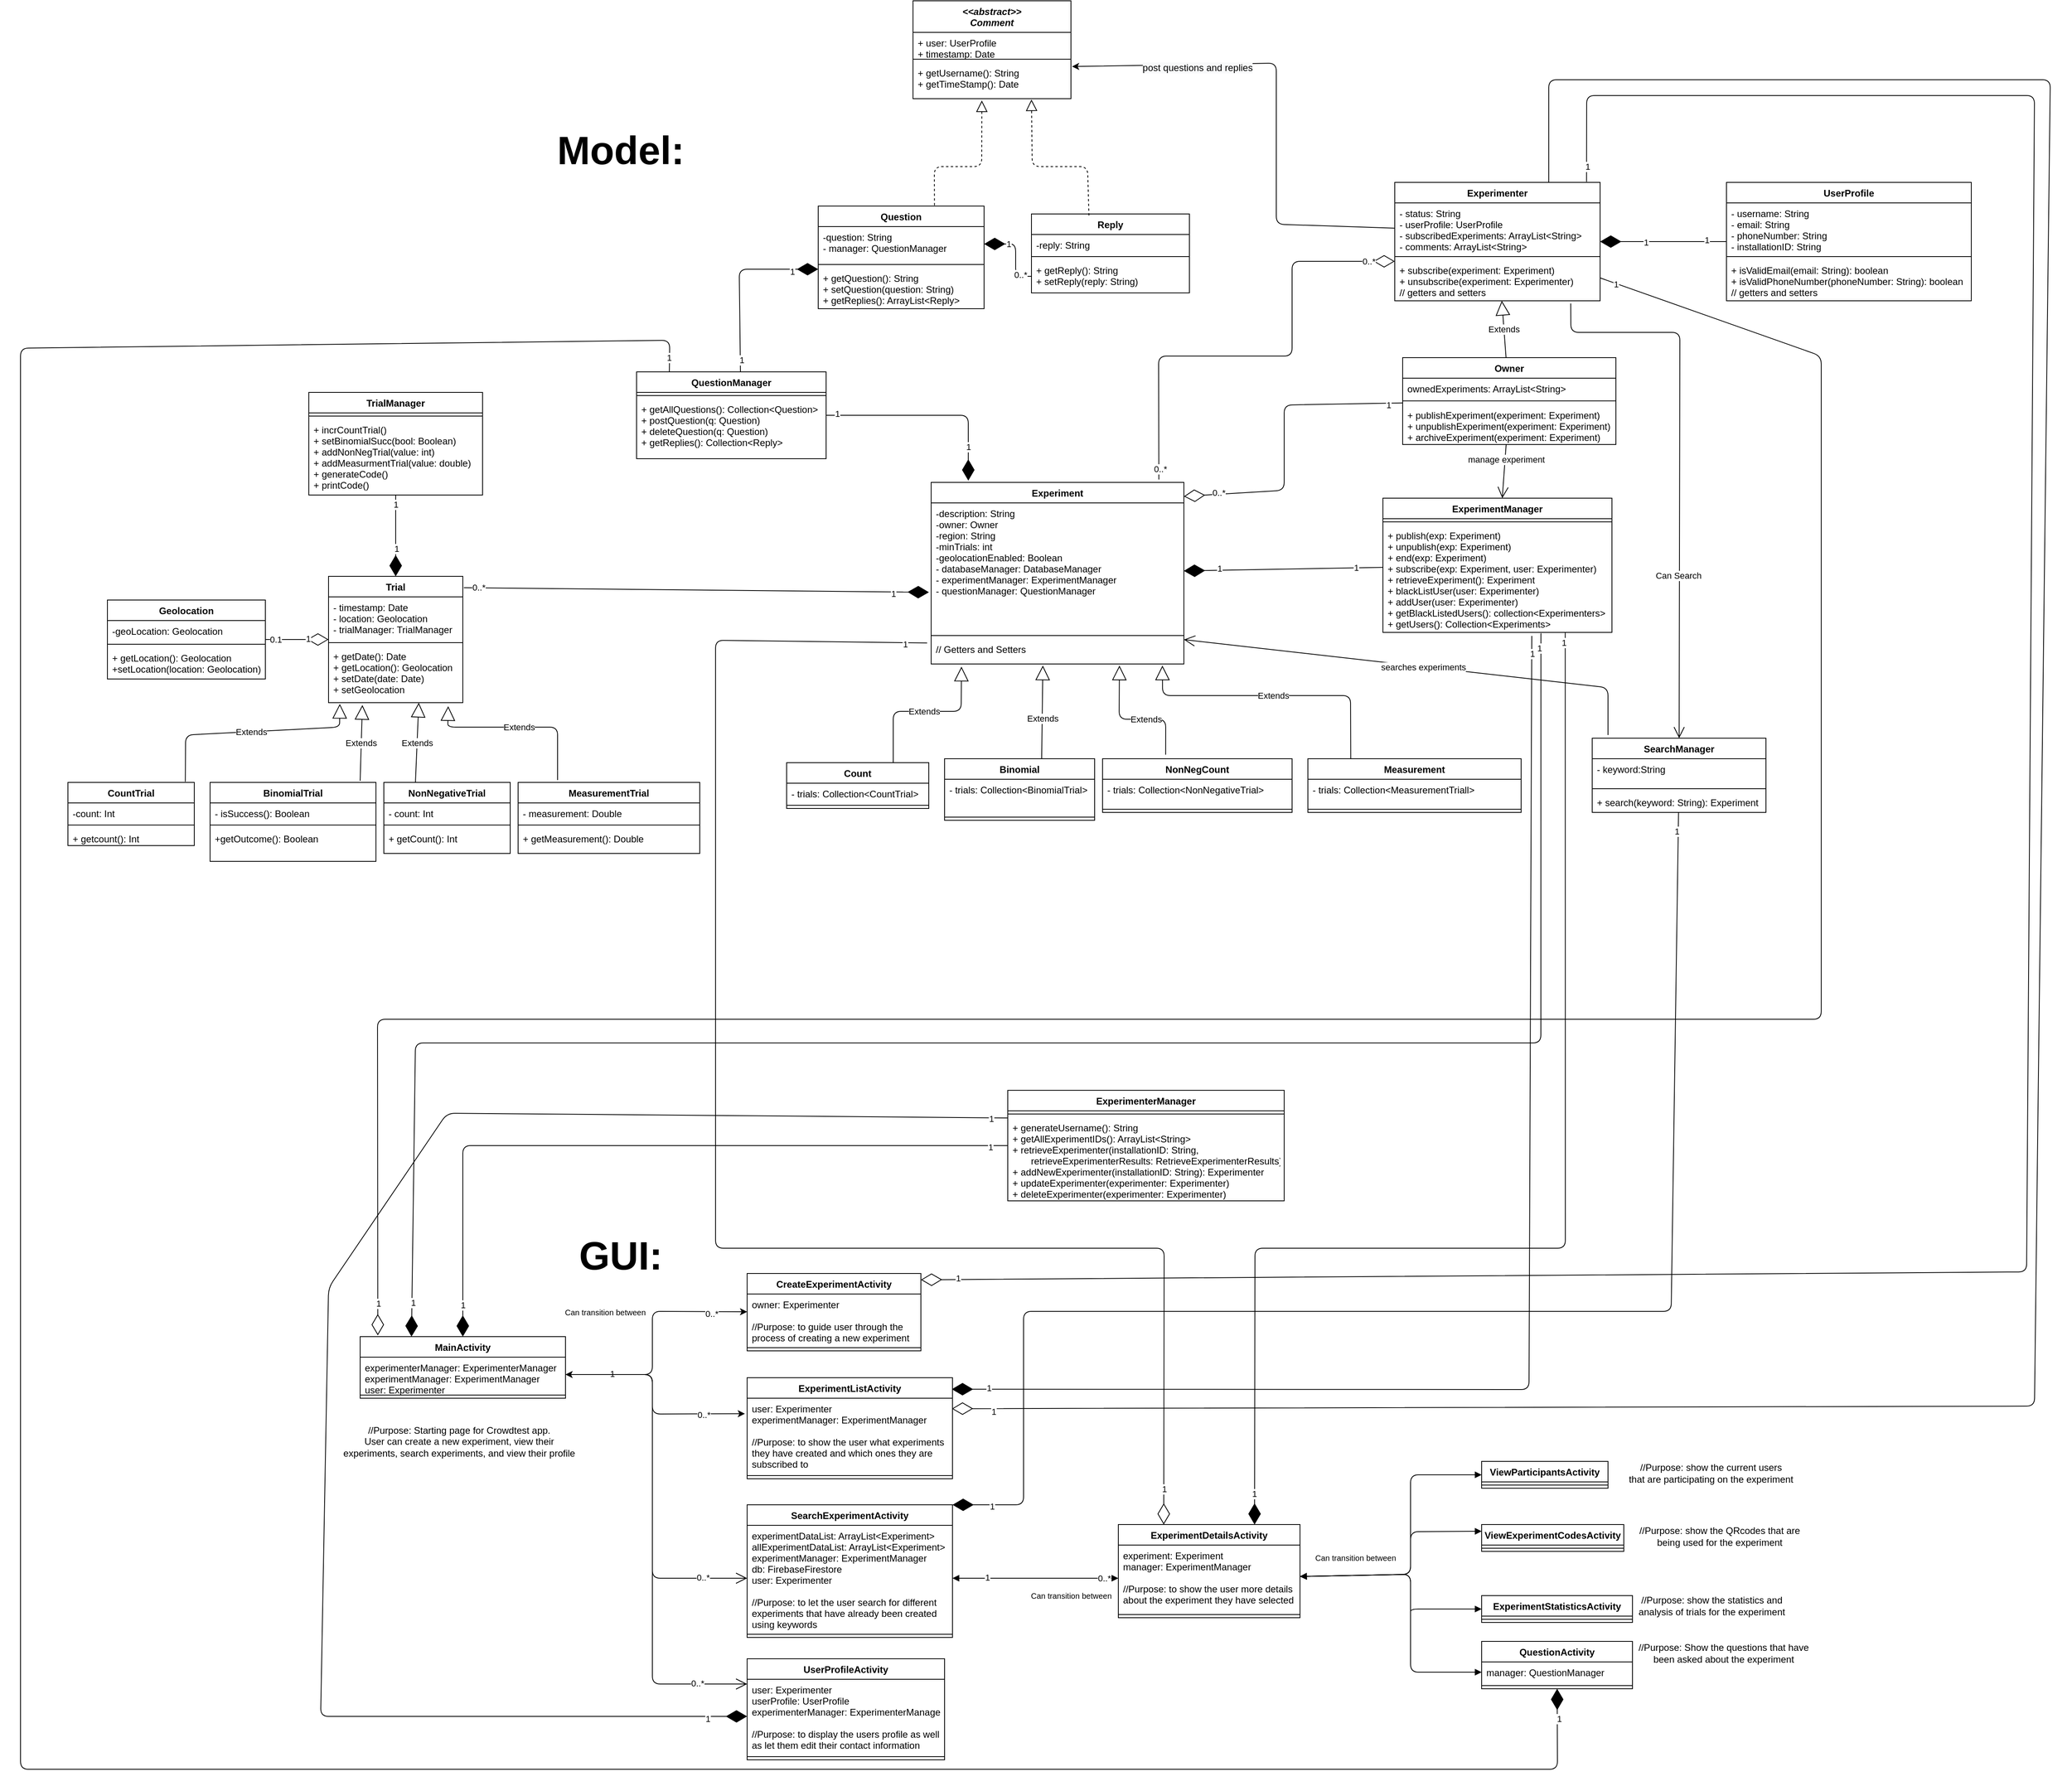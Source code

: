 <mxfile version="14.4.9" type="github">
  <diagram id="yepCzHvtdX3xB55wGidd" name="Page-1">
    <mxGraphModel dx="4136" dy="4422" grid="1" gridSize="10" guides="1" tooltips="1" connect="1" arrows="1" fold="1" page="1" pageScale="1" pageWidth="827" pageHeight="1169" math="0" shadow="0">
      <root>
        <mxCell id="0" />
        <mxCell id="1" parent="0" />
        <mxCell id="nfZWOp2FpQI1pAX-LrRk-30" value="Experimenter" style="swimlane;fontStyle=1;align=center;verticalAlign=top;childLayout=stackLayout;horizontal=1;startSize=26;horizontalStack=0;resizeParent=1;resizeParentMax=0;resizeLast=0;collapsible=1;marginBottom=0;" parent="1" vertex="1">
          <mxGeometry x="-240" y="-2260" width="260" height="150" as="geometry" />
        </mxCell>
        <mxCell id="nfZWOp2FpQI1pAX-LrRk-31" value="- status: String&#xa;- userProfile: UserProfile&#xa;- subscribedExperiments: ArrayList&lt;String&gt;&#xa;- comments: ArrayList&lt;String&gt;" style="text;strokeColor=none;fillColor=none;align=left;verticalAlign=top;spacingLeft=4;spacingRight=4;overflow=hidden;rotatable=0;points=[[0,0.5],[1,0.5]];portConstraint=eastwest;" parent="nfZWOp2FpQI1pAX-LrRk-30" vertex="1">
          <mxGeometry y="26" width="260" height="64" as="geometry" />
        </mxCell>
        <mxCell id="nfZWOp2FpQI1pAX-LrRk-32" value="" style="line;strokeWidth=1;fillColor=none;align=left;verticalAlign=middle;spacingTop=-1;spacingLeft=3;spacingRight=3;rotatable=0;labelPosition=right;points=[];portConstraint=eastwest;" parent="nfZWOp2FpQI1pAX-LrRk-30" vertex="1">
          <mxGeometry y="90" width="260" height="8" as="geometry" />
        </mxCell>
        <mxCell id="nfZWOp2FpQI1pAX-LrRk-33" value="+ subscribe(experiment: Experiment)&#xa;+ unsubscribe(experiment: Experimenter)&#xa;// getters and setters" style="text;strokeColor=none;fillColor=none;align=left;verticalAlign=top;spacingLeft=4;spacingRight=4;overflow=hidden;rotatable=0;points=[[0,0.5],[1,0.5]];portConstraint=eastwest;" parent="nfZWOp2FpQI1pAX-LrRk-30" vertex="1">
          <mxGeometry y="98" width="260" height="52" as="geometry" />
        </mxCell>
        <mxCell id="nfZWOp2FpQI1pAX-LrRk-67" value="SearchManager" style="swimlane;fontStyle=1;align=center;verticalAlign=top;childLayout=stackLayout;horizontal=1;startSize=26;horizontalStack=0;resizeParent=1;resizeParentMax=0;resizeLast=0;collapsible=1;marginBottom=0;" parent="1" vertex="1">
          <mxGeometry x="10" y="-1556" width="220" height="94" as="geometry" />
        </mxCell>
        <mxCell id="nfZWOp2FpQI1pAX-LrRk-68" value="- keyword:String" style="text;strokeColor=none;fillColor=none;align=left;verticalAlign=top;spacingLeft=4;spacingRight=4;overflow=hidden;rotatable=0;points=[[0,0.5],[1,0.5]];portConstraint=eastwest;" parent="nfZWOp2FpQI1pAX-LrRk-67" vertex="1">
          <mxGeometry y="26" width="220" height="34" as="geometry" />
        </mxCell>
        <mxCell id="nfZWOp2FpQI1pAX-LrRk-69" value="" style="line;strokeWidth=1;fillColor=none;align=left;verticalAlign=middle;spacingTop=-1;spacingLeft=3;spacingRight=3;rotatable=0;labelPosition=right;points=[];portConstraint=eastwest;" parent="nfZWOp2FpQI1pAX-LrRk-67" vertex="1">
          <mxGeometry y="60" width="220" height="8" as="geometry" />
        </mxCell>
        <mxCell id="nfZWOp2FpQI1pAX-LrRk-70" value="+ search(keyword: String): Experiment" style="text;strokeColor=none;fillColor=none;align=left;verticalAlign=top;spacingLeft=4;spacingRight=4;overflow=hidden;rotatable=0;points=[[0,0.5],[1,0.5]];portConstraint=eastwest;" parent="nfZWOp2FpQI1pAX-LrRk-67" vertex="1">
          <mxGeometry y="68" width="220" height="26" as="geometry" />
        </mxCell>
        <mxCell id="nfZWOp2FpQI1pAX-LrRk-71" value="Geolocation" style="swimlane;fontStyle=1;align=center;verticalAlign=top;childLayout=stackLayout;horizontal=1;startSize=26;horizontalStack=0;resizeParent=1;resizeParentMax=0;resizeLast=0;collapsible=1;marginBottom=0;" parent="1" vertex="1">
          <mxGeometry x="-1870" y="-1731" width="200" height="100" as="geometry" />
        </mxCell>
        <mxCell id="nfZWOp2FpQI1pAX-LrRk-72" value="-geoLocation: Geolocation" style="text;strokeColor=none;fillColor=none;align=left;verticalAlign=top;spacingLeft=4;spacingRight=4;overflow=hidden;rotatable=0;points=[[0,0.5],[1,0.5]];portConstraint=eastwest;" parent="nfZWOp2FpQI1pAX-LrRk-71" vertex="1">
          <mxGeometry y="26" width="200" height="26" as="geometry" />
        </mxCell>
        <mxCell id="nfZWOp2FpQI1pAX-LrRk-73" value="" style="line;strokeWidth=1;fillColor=none;align=left;verticalAlign=middle;spacingTop=-1;spacingLeft=3;spacingRight=3;rotatable=0;labelPosition=right;points=[];portConstraint=eastwest;" parent="nfZWOp2FpQI1pAX-LrRk-71" vertex="1">
          <mxGeometry y="52" width="200" height="8" as="geometry" />
        </mxCell>
        <mxCell id="nfZWOp2FpQI1pAX-LrRk-74" value="+ getLocation(): Geolocation&#xa;+setLocation(location: Geolocation)&#xa;" style="text;strokeColor=none;fillColor=none;align=left;verticalAlign=top;spacingLeft=4;spacingRight=4;overflow=hidden;rotatable=0;points=[[0,0.5],[1,0.5]];portConstraint=eastwest;" parent="nfZWOp2FpQI1pAX-LrRk-71" vertex="1">
          <mxGeometry y="60" width="200" height="40" as="geometry" />
        </mxCell>
        <mxCell id="nfZWOp2FpQI1pAX-LrRk-55" value="Experiment" style="swimlane;fontStyle=1;align=center;verticalAlign=top;childLayout=stackLayout;horizontal=1;startSize=26;horizontalStack=0;resizeParent=1;resizeParentMax=0;resizeLast=0;collapsible=1;marginBottom=0;" parent="1" vertex="1">
          <mxGeometry x="-827" y="-1880" width="320" height="230" as="geometry" />
        </mxCell>
        <mxCell id="nfZWOp2FpQI1pAX-LrRk-56" value="-description: String&#xa;-owner: Owner&#xa;-region: String&#xa;-minTrials: int&#xa;-geolocationEnabled: Boolean&#xa;- databaseManager: DatabaseManager&#xa;- experimentManager: ExperimentManager&#xa;- questionManager: QuestionManager" style="text;strokeColor=none;fillColor=none;align=left;verticalAlign=top;spacingLeft=4;spacingRight=4;overflow=hidden;rotatable=0;points=[[0,0.5],[1,0.5]];portConstraint=eastwest;" parent="nfZWOp2FpQI1pAX-LrRk-55" vertex="1">
          <mxGeometry y="26" width="320" height="164" as="geometry" />
        </mxCell>
        <mxCell id="nfZWOp2FpQI1pAX-LrRk-57" value="" style="line;strokeWidth=1;fillColor=none;align=left;verticalAlign=middle;spacingTop=-1;spacingLeft=3;spacingRight=3;rotatable=0;labelPosition=right;points=[];portConstraint=eastwest;" parent="nfZWOp2FpQI1pAX-LrRk-55" vertex="1">
          <mxGeometry y="190" width="320" height="8" as="geometry" />
        </mxCell>
        <mxCell id="nfZWOp2FpQI1pAX-LrRk-58" value="// Getters and Setters" style="text;strokeColor=none;fillColor=none;align=left;verticalAlign=top;spacingLeft=4;spacingRight=4;overflow=hidden;rotatable=0;points=[[0,0.5],[1,0.5]];portConstraint=eastwest;" parent="nfZWOp2FpQI1pAX-LrRk-55" vertex="1">
          <mxGeometry y="198" width="320" height="32" as="geometry" />
        </mxCell>
        <mxCell id="nfZWOp2FpQI1pAX-LrRk-59" value="Question" style="swimlane;fontStyle=1;align=center;verticalAlign=top;childLayout=stackLayout;horizontal=1;startSize=26;horizontalStack=0;resizeParent=1;resizeParentMax=0;resizeLast=0;collapsible=1;marginBottom=0;" parent="1" vertex="1">
          <mxGeometry x="-970" y="-2230" width="210" height="130" as="geometry" />
        </mxCell>
        <mxCell id="nfZWOp2FpQI1pAX-LrRk-60" value="-question: String&#xa;- manager: QuestionManager" style="text;strokeColor=none;fillColor=none;align=left;verticalAlign=top;spacingLeft=4;spacingRight=4;overflow=hidden;rotatable=0;points=[[0,0.5],[1,0.5]];portConstraint=eastwest;" parent="nfZWOp2FpQI1pAX-LrRk-59" vertex="1">
          <mxGeometry y="26" width="210" height="44" as="geometry" />
        </mxCell>
        <mxCell id="nfZWOp2FpQI1pAX-LrRk-61" value="" style="line;strokeWidth=1;fillColor=none;align=left;verticalAlign=middle;spacingTop=-1;spacingLeft=3;spacingRight=3;rotatable=0;labelPosition=right;points=[];portConstraint=eastwest;" parent="nfZWOp2FpQI1pAX-LrRk-59" vertex="1">
          <mxGeometry y="70" width="210" height="8" as="geometry" />
        </mxCell>
        <mxCell id="nfZWOp2FpQI1pAX-LrRk-62" value="+ getQuestion(): String&#xa;+ setQuestion(question: String)&#xa;+ getReplies(): ArrayList&lt;Reply&gt;" style="text;strokeColor=none;fillColor=none;align=left;verticalAlign=top;spacingLeft=4;spacingRight=4;overflow=hidden;rotatable=0;points=[[0,0.5],[1,0.5]];portConstraint=eastwest;" parent="nfZWOp2FpQI1pAX-LrRk-59" vertex="1">
          <mxGeometry y="78" width="210" height="52" as="geometry" />
        </mxCell>
        <mxCell id="nfZWOp2FpQI1pAX-LrRk-80" value="Reply" style="swimlane;fontStyle=1;align=center;verticalAlign=top;childLayout=stackLayout;horizontal=1;startSize=26;horizontalStack=0;resizeParent=1;resizeParentMax=0;resizeLast=0;collapsible=1;marginBottom=0;" parent="1" vertex="1">
          <mxGeometry x="-700" y="-2220" width="200" height="100" as="geometry" />
        </mxCell>
        <mxCell id="nfZWOp2FpQI1pAX-LrRk-81" value="-reply: String" style="text;strokeColor=none;fillColor=none;align=left;verticalAlign=top;spacingLeft=4;spacingRight=4;overflow=hidden;rotatable=0;points=[[0,0.5],[1,0.5]];portConstraint=eastwest;" parent="nfZWOp2FpQI1pAX-LrRk-80" vertex="1">
          <mxGeometry y="26" width="200" height="24" as="geometry" />
        </mxCell>
        <mxCell id="nfZWOp2FpQI1pAX-LrRk-82" value="" style="line;strokeWidth=1;fillColor=none;align=left;verticalAlign=middle;spacingTop=-1;spacingLeft=3;spacingRight=3;rotatable=0;labelPosition=right;points=[];portConstraint=eastwest;" parent="nfZWOp2FpQI1pAX-LrRk-80" vertex="1">
          <mxGeometry y="50" width="200" height="8" as="geometry" />
        </mxCell>
        <mxCell id="nfZWOp2FpQI1pAX-LrRk-83" value="+ getReply(): String&#xa;+ setReply(reply: String)" style="text;strokeColor=none;fillColor=none;align=left;verticalAlign=top;spacingLeft=4;spacingRight=4;overflow=hidden;rotatable=0;points=[[0,0.5],[1,0.5]];portConstraint=eastwest;" parent="nfZWOp2FpQI1pAX-LrRk-80" vertex="1">
          <mxGeometry y="58" width="200" height="42" as="geometry" />
        </mxCell>
        <mxCell id="nfZWOp2FpQI1pAX-LrRk-46" value="ExperimenterManager" style="swimlane;fontStyle=1;align=center;verticalAlign=top;childLayout=stackLayout;horizontal=1;startSize=26;horizontalStack=0;resizeParent=1;resizeParentMax=0;resizeLast=0;collapsible=1;marginBottom=0;" parent="1" vertex="1">
          <mxGeometry x="-730" y="-1110" width="350" height="140" as="geometry" />
        </mxCell>
        <mxCell id="nfZWOp2FpQI1pAX-LrRk-48" value="" style="line;strokeWidth=1;fillColor=none;align=left;verticalAlign=middle;spacingTop=-1;spacingLeft=3;spacingRight=3;rotatable=0;labelPosition=right;points=[];portConstraint=eastwest;" parent="nfZWOp2FpQI1pAX-LrRk-46" vertex="1">
          <mxGeometry y="26" width="350" height="8" as="geometry" />
        </mxCell>
        <mxCell id="nfZWOp2FpQI1pAX-LrRk-49" value="+ generateUsername(): String&#xa;+ getAllExperimentIDs(): ArrayList&lt;String&gt;&#xa;+ retrieveExperimenter(installationID: String, &#xa;       retrieveExperimenterResults: RetrieveExperimenterResults)&#xa;+ addNewExperimenter(installationID: String): Experimenter&#xa;+ updateExperimenter(experimenter: Experimenter)&#xa;+ deleteExperimenter(experimenter: Experimenter)" style="text;strokeColor=none;fillColor=none;align=left;verticalAlign=top;spacingLeft=4;spacingRight=4;overflow=hidden;rotatable=0;points=[[0,0.5],[1,0.5]];portConstraint=eastwest;" parent="nfZWOp2FpQI1pAX-LrRk-46" vertex="1">
          <mxGeometry y="34" width="350" height="106" as="geometry" />
        </mxCell>
        <mxCell id="h9qOems1kAkcdb_HyoV_-5" value="" style="group" parent="1" vertex="1" connectable="0">
          <mxGeometry x="-230" y="-2038" width="270" height="136" as="geometry" />
        </mxCell>
        <mxCell id="nfZWOp2FpQI1pAX-LrRk-26" value="Owner" style="swimlane;fontStyle=1;align=center;verticalAlign=top;childLayout=stackLayout;horizontal=1;startSize=26;horizontalStack=0;resizeParent=1;resizeParentMax=0;resizeLast=0;collapsible=1;marginBottom=0;" parent="h9qOems1kAkcdb_HyoV_-5" vertex="1">
          <mxGeometry width="270" height="110.004" as="geometry" />
        </mxCell>
        <mxCell id="nfZWOp2FpQI1pAX-LrRk-27" value="ownedExperiments: ArrayList&lt;String&gt;" style="text;strokeColor=none;fillColor=none;align=left;verticalAlign=top;spacingLeft=4;spacingRight=4;overflow=hidden;rotatable=0;points=[[0,0.5],[1,0.5]];portConstraint=eastwest;" parent="nfZWOp2FpQI1pAX-LrRk-26" vertex="1">
          <mxGeometry y="26" width="270" height="24" as="geometry" />
        </mxCell>
        <mxCell id="nfZWOp2FpQI1pAX-LrRk-28" value="" style="line;strokeWidth=1;fillColor=none;align=left;verticalAlign=middle;spacingTop=-1;spacingLeft=3;spacingRight=3;rotatable=0;labelPosition=right;points=[];portConstraint=eastwest;" parent="nfZWOp2FpQI1pAX-LrRk-26" vertex="1">
          <mxGeometry y="50" width="270" height="9.544" as="geometry" />
        </mxCell>
        <mxCell id="nfZWOp2FpQI1pAX-LrRk-29" value="+ publishExperiment(experiment: Experiment)&#xa;+ unpublishExperiment(experiment: Experiment)&#xa;+ archiveExperiment(experiment: Experiment)" style="text;strokeColor=none;fillColor=none;align=left;verticalAlign=top;spacingLeft=4;spacingRight=4;overflow=hidden;rotatable=0;points=[[0,0.5],[1,0.5]];portConstraint=eastwest;" parent="nfZWOp2FpQI1pAX-LrRk-26" vertex="1">
          <mxGeometry y="59.544" width="270" height="50.46" as="geometry" />
        </mxCell>
        <mxCell id="h9qOems1kAkcdb_HyoV_-19" value="" style="endArrow=diamondThin;endFill=1;endSize=24;html=1;entryX=1;entryY=0.5;entryDx=0;entryDy=0;exitX=0;exitY=0.5;exitDx=0;exitDy=0;" parent="1" source="nfZWOp2FpQI1pAX-LrRk-83" target="nfZWOp2FpQI1pAX-LrRk-60" edge="1">
          <mxGeometry width="160" relative="1" as="geometry">
            <mxPoint x="-720" y="-2150" as="sourcePoint" />
            <mxPoint y="-1578" as="targetPoint" />
            <Array as="points">
              <mxPoint x="-720" y="-2141" />
              <mxPoint x="-720" y="-2182" />
            </Array>
          </mxGeometry>
        </mxCell>
        <mxCell id="EAc4dXfNdq1d-0cCfkBj-17" value="0..*" style="edgeLabel;html=1;align=center;verticalAlign=middle;resizable=0;points=[];" parent="h9qOems1kAkcdb_HyoV_-19" connectable="0" vertex="1">
          <mxGeometry x="-0.716" y="-2" relative="1" as="geometry">
            <mxPoint as="offset" />
          </mxGeometry>
        </mxCell>
        <mxCell id="EAc4dXfNdq1d-0cCfkBj-18" value="1" style="edgeLabel;html=1;align=center;verticalAlign=middle;resizable=0;points=[];" parent="h9qOems1kAkcdb_HyoV_-19" connectable="0" vertex="1">
          <mxGeometry x="0.393" relative="1" as="geometry">
            <mxPoint as="offset" />
          </mxGeometry>
        </mxCell>
        <mxCell id="h9qOems1kAkcdb_HyoV_-25" value="Extends" style="endArrow=block;endSize=16;endFill=0;html=1;" parent="1" source="nfZWOp2FpQI1pAX-LrRk-26" target="nfZWOp2FpQI1pAX-LrRk-30" edge="1">
          <mxGeometry width="160" relative="1" as="geometry">
            <mxPoint x="-150" y="-1638" as="sourcePoint" />
            <mxPoint x="10" y="-1638" as="targetPoint" />
          </mxGeometry>
        </mxCell>
        <mxCell id="L4J9JwaG0-p23nwU9Dte-10" value="" style="endArrow=open;endFill=1;endSize=12;html=1;exitX=0.857;exitY=1.066;exitDx=0;exitDy=0;exitPerimeter=0;" parent="1" source="nfZWOp2FpQI1pAX-LrRk-33" target="nfZWOp2FpQI1pAX-LrRk-67" edge="1">
          <mxGeometry width="160" relative="1" as="geometry">
            <mxPoint x="-360" y="-1848" as="sourcePoint" />
            <mxPoint x="-200" y="-1848" as="targetPoint" />
            <Array as="points">
              <mxPoint x="-17" y="-2070" />
              <mxPoint x="121" y="-2070" />
            </Array>
          </mxGeometry>
        </mxCell>
        <mxCell id="ezNzihqdPZRbIW9zH80R-37" value="Can Search" style="edgeLabel;html=1;align=center;verticalAlign=middle;resizable=0;points=[];" vertex="1" connectable="0" parent="L4J9JwaG0-p23nwU9Dte-10">
          <mxGeometry x="0.4" y="-2" relative="1" as="geometry">
            <mxPoint as="offset" />
          </mxGeometry>
        </mxCell>
        <mxCell id="L4J9JwaG0-p23nwU9Dte-30" value="Extends" style="endArrow=block;endSize=16;endFill=0;html=1;entryX=0.442;entryY=1.063;entryDx=0;entryDy=0;entryPerimeter=0;exitX=0.647;exitY=0.007;exitDx=0;exitDy=0;exitPerimeter=0;" parent="1" source="L4J9JwaG0-p23nwU9Dte-43" target="nfZWOp2FpQI1pAX-LrRk-58" edge="1">
          <mxGeometry x="-0.12" width="160" relative="1" as="geometry">
            <mxPoint x="-772.407" y="-1493" as="sourcePoint" />
            <mxPoint x="-740" y="-1600" as="targetPoint" />
            <Array as="points" />
            <mxPoint as="offset" />
          </mxGeometry>
        </mxCell>
        <mxCell id="L4J9JwaG0-p23nwU9Dte-31" value="Extends" style="endArrow=block;endSize=16;endFill=0;html=1;entryX=0.915;entryY=1.063;entryDx=0;entryDy=0;entryPerimeter=0;exitX=0.201;exitY=0.008;exitDx=0;exitDy=0;exitPerimeter=0;" parent="1" source="L4J9JwaG0-p23nwU9Dte-51" target="nfZWOp2FpQI1pAX-LrRk-58" edge="1">
          <mxGeometry width="160" relative="1" as="geometry">
            <mxPoint x="-486.19" y="-1493" as="sourcePoint" />
            <mxPoint x="-409.975" y="-1548" as="targetPoint" />
            <Array as="points">
              <mxPoint x="-296" y="-1610" />
              <mxPoint x="-534" y="-1610" />
            </Array>
          </mxGeometry>
        </mxCell>
        <mxCell id="L4J9JwaG0-p23nwU9Dte-32" value="Extends" style="endArrow=block;endSize=16;endFill=0;html=1;entryX=0.745;entryY=1.063;entryDx=0;entryDy=0;entryPerimeter=0;exitX=0.333;exitY=-0.076;exitDx=0;exitDy=0;exitPerimeter=0;" parent="1" source="L4J9JwaG0-p23nwU9Dte-47" target="nfZWOp2FpQI1pAX-LrRk-58" edge="1">
          <mxGeometry x="-0.189" width="160" relative="1" as="geometry">
            <mxPoint x="-639.602" y="-1493" as="sourcePoint" />
            <mxPoint x="-687" y="-1500" as="targetPoint" />
            <Array as="points">
              <mxPoint x="-530" y="-1580" />
              <mxPoint x="-589" y="-1580" />
            </Array>
            <mxPoint as="offset" />
          </mxGeometry>
        </mxCell>
        <mxCell id="L4J9JwaG0-p23nwU9Dte-34" value="Count" style="swimlane;fontStyle=1;align=center;verticalAlign=top;childLayout=stackLayout;horizontal=1;startSize=26;horizontalStack=0;resizeParent=1;resizeParentMax=0;resizeLast=0;collapsible=1;marginBottom=0;" parent="1" vertex="1">
          <mxGeometry x="-1010" y="-1525" width="180" height="58" as="geometry" />
        </mxCell>
        <mxCell id="L4J9JwaG0-p23nwU9Dte-35" value="- trials: Collection&lt;CountTrial&gt;" style="text;strokeColor=none;fillColor=none;align=left;verticalAlign=top;spacingLeft=4;spacingRight=4;overflow=hidden;rotatable=0;points=[[0,0.5],[1,0.5]];portConstraint=eastwest;" parent="L4J9JwaG0-p23nwU9Dte-34" vertex="1">
          <mxGeometry y="26" width="180" height="24" as="geometry" />
        </mxCell>
        <mxCell id="L4J9JwaG0-p23nwU9Dte-36" value="" style="line;strokeWidth=1;fillColor=none;align=left;verticalAlign=middle;spacingTop=-1;spacingLeft=3;spacingRight=3;rotatable=0;labelPosition=right;points=[];portConstraint=eastwest;" parent="L4J9JwaG0-p23nwU9Dte-34" vertex="1">
          <mxGeometry y="50" width="180" height="8" as="geometry" />
        </mxCell>
        <mxCell id="L4J9JwaG0-p23nwU9Dte-39" value="" style="endArrow=diamondThin;endFill=1;endSize=24;html=1;exitX=1.008;exitY=0.09;exitDx=0;exitDy=0;exitPerimeter=0;entryX=-0.009;entryY=0.69;entryDx=0;entryDy=0;entryPerimeter=0;" parent="1" source="qJo1r2RWA9jf8hC07Krr-6" target="nfZWOp2FpQI1pAX-LrRk-56" edge="1">
          <mxGeometry width="160" relative="1" as="geometry">
            <mxPoint x="-1000" y="-1358" as="sourcePoint" />
            <mxPoint x="-620" y="-1485.5" as="targetPoint" />
            <Array as="points" />
          </mxGeometry>
        </mxCell>
        <mxCell id="ezNzihqdPZRbIW9zH80R-42" value="1" style="edgeLabel;html=1;align=center;verticalAlign=middle;resizable=0;points=[];" vertex="1" connectable="0" parent="L4J9JwaG0-p23nwU9Dte-39">
          <mxGeometry x="0.847" y="-2" relative="1" as="geometry">
            <mxPoint as="offset" />
          </mxGeometry>
        </mxCell>
        <mxCell id="ezNzihqdPZRbIW9zH80R-49" value="0..*" style="edgeLabel;html=1;align=center;verticalAlign=middle;resizable=0;points=[];" vertex="1" connectable="0" parent="L4J9JwaG0-p23nwU9Dte-39">
          <mxGeometry x="-0.939" y="1" relative="1" as="geometry">
            <mxPoint as="offset" />
          </mxGeometry>
        </mxCell>
        <mxCell id="L4J9JwaG0-p23nwU9Dte-43" value="Binomial" style="swimlane;fontStyle=1;align=center;verticalAlign=top;childLayout=stackLayout;horizontal=1;startSize=26;horizontalStack=0;resizeParent=1;resizeParentMax=0;resizeLast=0;collapsible=1;marginBottom=0;" parent="1" vertex="1">
          <mxGeometry x="-810" y="-1530" width="190" height="78" as="geometry" />
        </mxCell>
        <mxCell id="L4J9JwaG0-p23nwU9Dte-44" value="- trials: Collection&lt;BinomialTrial&gt;" style="text;strokeColor=none;fillColor=none;align=left;verticalAlign=top;spacingLeft=4;spacingRight=4;overflow=hidden;rotatable=0;points=[[0,0.5],[1,0.5]];portConstraint=eastwest;" parent="L4J9JwaG0-p23nwU9Dte-43" vertex="1">
          <mxGeometry y="26" width="190" height="44" as="geometry" />
        </mxCell>
        <mxCell id="L4J9JwaG0-p23nwU9Dte-45" value="" style="line;strokeWidth=1;fillColor=none;align=left;verticalAlign=middle;spacingTop=-1;spacingLeft=3;spacingRight=3;rotatable=0;labelPosition=right;points=[];portConstraint=eastwest;" parent="L4J9JwaG0-p23nwU9Dte-43" vertex="1">
          <mxGeometry y="70" width="190" height="8" as="geometry" />
        </mxCell>
        <mxCell id="L4J9JwaG0-p23nwU9Dte-47" value="NonNegCount" style="swimlane;fontStyle=1;align=center;verticalAlign=top;childLayout=stackLayout;horizontal=1;startSize=26;horizontalStack=0;resizeParent=1;resizeParentMax=0;resizeLast=0;collapsible=1;marginBottom=0;" parent="1" vertex="1">
          <mxGeometry x="-610" y="-1530" width="240" height="68" as="geometry" />
        </mxCell>
        <mxCell id="L4J9JwaG0-p23nwU9Dte-48" value="- trials: Collection&lt;NonNegativeTrial&gt;" style="text;strokeColor=none;fillColor=none;align=left;verticalAlign=top;spacingLeft=4;spacingRight=4;overflow=hidden;rotatable=0;points=[[0,0.5],[1,0.5]];portConstraint=eastwest;" parent="L4J9JwaG0-p23nwU9Dte-47" vertex="1">
          <mxGeometry y="26" width="240" height="34" as="geometry" />
        </mxCell>
        <mxCell id="L4J9JwaG0-p23nwU9Dte-49" value="" style="line;strokeWidth=1;fillColor=none;align=left;verticalAlign=middle;spacingTop=-1;spacingLeft=3;spacingRight=3;rotatable=0;labelPosition=right;points=[];portConstraint=eastwest;" parent="L4J9JwaG0-p23nwU9Dte-47" vertex="1">
          <mxGeometry y="60" width="240" height="8" as="geometry" />
        </mxCell>
        <mxCell id="L4J9JwaG0-p23nwU9Dte-51" value="Measurement" style="swimlane;fontStyle=1;align=center;verticalAlign=top;childLayout=stackLayout;horizontal=1;startSize=26;horizontalStack=0;resizeParent=1;resizeParentMax=0;resizeLast=0;collapsible=1;marginBottom=0;" parent="1" vertex="1">
          <mxGeometry x="-350" y="-1530" width="270" height="68" as="geometry" />
        </mxCell>
        <mxCell id="L4J9JwaG0-p23nwU9Dte-52" value="- trials: Collection&lt;MeasurementTriall&gt;" style="text;strokeColor=none;fillColor=none;align=left;verticalAlign=top;spacingLeft=4;spacingRight=4;overflow=hidden;rotatable=0;points=[[0,0.5],[1,0.5]];portConstraint=eastwest;" parent="L4J9JwaG0-p23nwU9Dte-51" vertex="1">
          <mxGeometry y="26" width="270" height="34" as="geometry" />
        </mxCell>
        <mxCell id="L4J9JwaG0-p23nwU9Dte-53" value="" style="line;strokeWidth=1;fillColor=none;align=left;verticalAlign=middle;spacingTop=-1;spacingLeft=3;spacingRight=3;rotatable=0;labelPosition=right;points=[];portConstraint=eastwest;" parent="L4J9JwaG0-p23nwU9Dte-51" vertex="1">
          <mxGeometry y="60" width="270" height="8" as="geometry" />
        </mxCell>
        <mxCell id="0GxsyVX3teb8h-a-odDH-5" value="Model:" style="text;align=center;fontStyle=1;verticalAlign=middle;spacingLeft=3;spacingRight=3;strokeColor=none;rotatable=0;points=[[0,0.5],[1,0.5]];portConstraint=eastwest;fontSize=50;" parent="1" vertex="1">
          <mxGeometry x="-1260" y="-2320" width="80" height="26" as="geometry" />
        </mxCell>
        <mxCell id="0GxsyVX3teb8h-a-odDH-8" value="GUI:" style="text;align=center;fontStyle=1;verticalAlign=middle;spacingLeft=3;spacingRight=3;strokeColor=none;rotatable=0;points=[[0,0.5],[1,0.5]];portConstraint=eastwest;fontSize=50;" parent="1" vertex="1">
          <mxGeometry x="-1260" y="-920" width="80" height="26" as="geometry" />
        </mxCell>
        <mxCell id="0GxsyVX3teb8h-a-odDH-13" value="SearchExperimentActivity" style="swimlane;fontStyle=1;align=center;verticalAlign=top;childLayout=stackLayout;horizontal=1;startSize=26;horizontalStack=0;resizeParent=1;resizeParentMax=0;resizeLast=0;collapsible=1;marginBottom=0;" parent="1" vertex="1">
          <mxGeometry x="-1060" y="-585" width="260" height="168" as="geometry" />
        </mxCell>
        <mxCell id="0GxsyVX3teb8h-a-odDH-14" value="experimentDataList: ArrayList&lt;Experiment&gt;&#xa;allExperimentDataList: ArrayList&lt;Experiment&gt;&#xa;experimentManager: ExperimentManager&#xa;db: FirebaseFirestore&#xa;user: Experimenter&#xa;&#xa;//Purpose: to let the user search for different &#xa;experiments that have already been created&#xa;using keywords" style="text;strokeColor=none;fillColor=none;align=left;verticalAlign=top;spacingLeft=4;spacingRight=4;overflow=hidden;rotatable=0;points=[[0,0.5],[1,0.5]];portConstraint=eastwest;" parent="0GxsyVX3teb8h-a-odDH-13" vertex="1">
          <mxGeometry y="26" width="260" height="134" as="geometry" />
        </mxCell>
        <mxCell id="0GxsyVX3teb8h-a-odDH-15" value="" style="line;strokeWidth=1;fillColor=none;align=left;verticalAlign=middle;spacingTop=-1;spacingLeft=3;spacingRight=3;rotatable=0;labelPosition=right;points=[];portConstraint=eastwest;" parent="0GxsyVX3teb8h-a-odDH-13" vertex="1">
          <mxGeometry y="160" width="260" height="8" as="geometry" />
        </mxCell>
        <mxCell id="0GxsyVX3teb8h-a-odDH-17" value="UserProfileActivity" style="swimlane;fontStyle=1;align=center;verticalAlign=top;childLayout=stackLayout;horizontal=1;startSize=26;horizontalStack=0;resizeParent=1;resizeParentMax=0;resizeLast=0;collapsible=1;marginBottom=0;" parent="1" vertex="1">
          <mxGeometry x="-1060" y="-390" width="250" height="128" as="geometry" />
        </mxCell>
        <mxCell id="0GxsyVX3teb8h-a-odDH-18" value="user: Experimenter&#xa;userProfile: UserProfile&#xa;experimenterManager: ExperimenterManager&#xa;&#xa;//Purpose: to display the users profile as well&#xa;as let them edit their contact information" style="text;strokeColor=none;fillColor=none;align=left;verticalAlign=top;spacingLeft=4;spacingRight=4;overflow=hidden;rotatable=0;points=[[0,0.5],[1,0.5]];portConstraint=eastwest;" parent="0GxsyVX3teb8h-a-odDH-17" vertex="1">
          <mxGeometry y="26" width="250" height="94" as="geometry" />
        </mxCell>
        <mxCell id="0GxsyVX3teb8h-a-odDH-19" value="" style="line;strokeWidth=1;fillColor=none;align=left;verticalAlign=middle;spacingTop=-1;spacingLeft=3;spacingRight=3;rotatable=0;labelPosition=right;points=[];portConstraint=eastwest;" parent="0GxsyVX3teb8h-a-odDH-17" vertex="1">
          <mxGeometry y="120" width="250" height="8" as="geometry" />
        </mxCell>
        <mxCell id="0GxsyVX3teb8h-a-odDH-25" value="ViewParticipantsActivity" style="swimlane;fontStyle=1;align=center;verticalAlign=top;childLayout=stackLayout;horizontal=1;startSize=26;horizontalStack=0;resizeParent=1;resizeParentMax=0;resizeLast=0;collapsible=1;marginBottom=0;" parent="1" vertex="1">
          <mxGeometry x="-130" y="-640" width="160" height="34" as="geometry" />
        </mxCell>
        <mxCell id="0GxsyVX3teb8h-a-odDH-27" value="" style="line;strokeWidth=1;fillColor=none;align=left;verticalAlign=middle;spacingTop=-1;spacingLeft=3;spacingRight=3;rotatable=0;labelPosition=right;points=[];portConstraint=eastwest;" parent="0GxsyVX3teb8h-a-odDH-25" vertex="1">
          <mxGeometry y="26" width="160" height="8" as="geometry" />
        </mxCell>
        <mxCell id="0GxsyVX3teb8h-a-odDH-29" value="ViewExperimentCodesActivity" style="swimlane;fontStyle=1;align=center;verticalAlign=top;childLayout=stackLayout;horizontal=1;startSize=26;horizontalStack=0;resizeParent=1;resizeParentMax=0;resizeLast=0;collapsible=1;marginBottom=0;" parent="1" vertex="1">
          <mxGeometry x="-130" y="-560" width="180" height="34" as="geometry" />
        </mxCell>
        <mxCell id="0GxsyVX3teb8h-a-odDH-31" value="" style="line;strokeWidth=1;fillColor=none;align=left;verticalAlign=middle;spacingTop=-1;spacingLeft=3;spacingRight=3;rotatable=0;labelPosition=right;points=[];portConstraint=eastwest;" parent="0GxsyVX3teb8h-a-odDH-29" vertex="1">
          <mxGeometry y="26" width="180" height="8" as="geometry" />
        </mxCell>
        <mxCell id="0GxsyVX3teb8h-a-odDH-33" value="ExperimentDetailsActivity" style="swimlane;fontStyle=1;align=center;verticalAlign=top;childLayout=stackLayout;horizontal=1;startSize=26;horizontalStack=0;resizeParent=1;resizeParentMax=0;resizeLast=0;collapsible=1;marginBottom=0;" parent="1" vertex="1">
          <mxGeometry x="-590" y="-560" width="230" height="118" as="geometry" />
        </mxCell>
        <mxCell id="0GxsyVX3teb8h-a-odDH-34" value="experiment: Experiment&#xa;manager: ExperimentManager&#xa;&#xa;//Purpose: to show the user more details&#xa;about the experiment they have selected" style="text;strokeColor=none;fillColor=none;align=left;verticalAlign=top;spacingLeft=4;spacingRight=4;overflow=hidden;rotatable=0;points=[[0,0.5],[1,0.5]];portConstraint=eastwest;" parent="0GxsyVX3teb8h-a-odDH-33" vertex="1">
          <mxGeometry y="26" width="230" height="84" as="geometry" />
        </mxCell>
        <mxCell id="0GxsyVX3teb8h-a-odDH-35" value="" style="line;strokeWidth=1;fillColor=none;align=left;verticalAlign=middle;spacingTop=-1;spacingLeft=3;spacingRight=3;rotatable=0;labelPosition=right;points=[];portConstraint=eastwest;" parent="0GxsyVX3teb8h-a-odDH-33" vertex="1">
          <mxGeometry y="110" width="230" height="8" as="geometry" />
        </mxCell>
        <mxCell id="0GxsyVX3teb8h-a-odDH-37" value="ExperimentListActivity" style="swimlane;fontStyle=1;align=center;verticalAlign=top;childLayout=stackLayout;horizontal=1;startSize=26;horizontalStack=0;resizeParent=1;resizeParentMax=0;resizeLast=0;collapsible=1;marginBottom=0;" parent="1" vertex="1">
          <mxGeometry x="-1060" y="-746" width="260" height="128" as="geometry" />
        </mxCell>
        <mxCell id="0GxsyVX3teb8h-a-odDH-38" value="user: Experimenter&#xa;experimentManager: ExperimentManager&#xa;&#xa;//Purpose: to show the user what experiments&#xa;they have created and which ones they are&#xa;subscribed to" style="text;strokeColor=none;fillColor=none;align=left;verticalAlign=top;spacingLeft=4;spacingRight=4;overflow=hidden;rotatable=0;points=[[0,0.5],[1,0.5]];portConstraint=eastwest;" parent="0GxsyVX3teb8h-a-odDH-37" vertex="1">
          <mxGeometry y="26" width="260" height="94" as="geometry" />
        </mxCell>
        <mxCell id="0GxsyVX3teb8h-a-odDH-39" value="" style="line;strokeWidth=1;fillColor=none;align=left;verticalAlign=middle;spacingTop=-1;spacingLeft=3;spacingRight=3;rotatable=0;labelPosition=right;points=[];portConstraint=eastwest;" parent="0GxsyVX3teb8h-a-odDH-37" vertex="1">
          <mxGeometry y="120" width="260" height="8" as="geometry" />
        </mxCell>
        <mxCell id="0GxsyVX3teb8h-a-odDH-45" value="" style="endArrow=open;endFill=1;endSize=12;html=1;fontSize=50;entryX=0;entryY=0.5;entryDx=0;entryDy=0;exitX=1;exitY=0.5;exitDx=0;exitDy=0;" parent="1" target="0GxsyVX3teb8h-a-odDH-14" edge="1" source="ezNzihqdPZRbIW9zH80R-19">
          <mxGeometry width="160" relative="1" as="geometry">
            <mxPoint x="-1100" y="-760" as="sourcePoint" />
            <mxPoint x="-1011.92" y="-669.998" as="targetPoint" />
            <Array as="points">
              <mxPoint x="-1180" y="-750" />
              <mxPoint x="-1180" y="-492" />
            </Array>
          </mxGeometry>
        </mxCell>
        <mxCell id="PsE52n-jrMIfPUmJTVOh-8" value="0..*" style="edgeLabel;html=1;align=center;verticalAlign=middle;resizable=0;points=[];" parent="0GxsyVX3teb8h-a-odDH-45" connectable="0" vertex="1">
          <mxGeometry x="0.768" y="1" relative="1" as="geometry">
            <mxPoint as="offset" />
          </mxGeometry>
        </mxCell>
        <mxCell id="0GxsyVX3teb8h-a-odDH-46" value="" style="endArrow=open;endFill=1;endSize=12;html=1;fontSize=50;entryX=0;entryY=0.25;entryDx=0;entryDy=0;exitX=1;exitY=0.5;exitDx=0;exitDy=0;" parent="1" edge="1" target="0GxsyVX3teb8h-a-odDH-17" source="ezNzihqdPZRbIW9zH80R-19">
          <mxGeometry width="160" relative="1" as="geometry">
            <mxPoint x="-1099.55" y="-766" as="sourcePoint" />
            <mxPoint x="-1050" y="-526" as="targetPoint" />
            <Array as="points">
              <mxPoint x="-1180" y="-750" />
              <mxPoint x="-1180" y="-358" />
            </Array>
          </mxGeometry>
        </mxCell>
        <mxCell id="PsE52n-jrMIfPUmJTVOh-9" value="0..*" style="edgeLabel;html=1;align=center;verticalAlign=middle;resizable=0;points=[];" parent="0GxsyVX3teb8h-a-odDH-46" connectable="0" vertex="1">
          <mxGeometry x="0.796" y="1" relative="1" as="geometry">
            <mxPoint as="offset" />
          </mxGeometry>
        </mxCell>
        <mxCell id="0GxsyVX3teb8h-a-odDH-51" value="" style="endArrow=classic;startArrow=classic;html=1;fontSize=50;entryX=-0.011;entryY=0.209;entryDx=0;entryDy=0;entryPerimeter=0;exitX=1;exitY=0.5;exitDx=0;exitDy=0;" parent="1" target="0GxsyVX3teb8h-a-odDH-38" edge="1" source="ezNzihqdPZRbIW9zH80R-19">
          <mxGeometry width="50" height="50" relative="1" as="geometry">
            <mxPoint x="-1155" y="-714" as="sourcePoint" />
            <mxPoint x="-983" y="-764" as="targetPoint" />
            <Array as="points">
              <mxPoint x="-1180" y="-750" />
              <mxPoint x="-1180" y="-700" />
            </Array>
          </mxGeometry>
        </mxCell>
        <mxCell id="PsE52n-jrMIfPUmJTVOh-6" value="0..*" style="edgeLabel;html=1;align=center;verticalAlign=middle;resizable=0;points=[];" parent="0GxsyVX3teb8h-a-odDH-51" connectable="0" vertex="1">
          <mxGeometry x="0.62" y="-1" relative="1" as="geometry">
            <mxPoint as="offset" />
          </mxGeometry>
        </mxCell>
        <mxCell id="PsE52n-jrMIfPUmJTVOh-7" value="1" style="edgeLabel;html=1;align=center;verticalAlign=middle;resizable=0;points=[];" parent="0GxsyVX3teb8h-a-odDH-51" connectable="0" vertex="1">
          <mxGeometry x="-0.574" y="1" relative="1" as="geometry">
            <mxPoint as="offset" />
          </mxGeometry>
        </mxCell>
        <mxCell id="0GxsyVX3teb8h-a-odDH-52" value="" style="endArrow=block;startArrow=block;endFill=1;startFill=1;html=1;fontSize=50;entryX=0;entryY=0.5;entryDx=0;entryDy=0;" parent="1" target="0GxsyVX3teb8h-a-odDH-34" edge="1" source="0GxsyVX3teb8h-a-odDH-14">
          <mxGeometry width="160" relative="1" as="geometry">
            <mxPoint x="-797" y="-637" as="sourcePoint" />
            <mxPoint x="-880" y="-700" as="targetPoint" />
          </mxGeometry>
        </mxCell>
        <mxCell id="PsE52n-jrMIfPUmJTVOh-10" value="1" style="edgeLabel;html=1;align=center;verticalAlign=middle;resizable=0;points=[];" parent="0GxsyVX3teb8h-a-odDH-52" connectable="0" vertex="1">
          <mxGeometry x="-0.584" y="1" relative="1" as="geometry">
            <mxPoint as="offset" />
          </mxGeometry>
        </mxCell>
        <mxCell id="PsE52n-jrMIfPUmJTVOh-11" value="0..*" style="edgeLabel;html=1;align=center;verticalAlign=middle;resizable=0;points=[];" parent="0GxsyVX3teb8h-a-odDH-52" connectable="0" vertex="1">
          <mxGeometry x="0.829" relative="1" as="geometry">
            <mxPoint as="offset" />
          </mxGeometry>
        </mxCell>
        <mxCell id="0GxsyVX3teb8h-a-odDH-61" value="" style="endArrow=block;startArrow=block;endFill=1;startFill=1;html=1;fontSize=50;entryX=0;entryY=0.5;entryDx=0;entryDy=0;" parent="1" source="0GxsyVX3teb8h-a-odDH-34" edge="1" target="0GxsyVX3teb8h-a-odDH-25">
          <mxGeometry width="160" relative="1" as="geometry">
            <mxPoint x="-230" y="-482.0" as="sourcePoint" />
            <mxPoint x="-170" y="-601.0" as="targetPoint" />
            <Array as="points">
              <mxPoint x="-220" y="-497" />
              <mxPoint x="-220" y="-623" />
            </Array>
          </mxGeometry>
        </mxCell>
        <mxCell id="0GxsyVX3teb8h-a-odDH-62" value="" style="endArrow=block;startArrow=block;endFill=1;startFill=1;html=1;fontSize=50;entryX=0;entryY=0.25;entryDx=0;entryDy=0;" parent="1" source="0GxsyVX3teb8h-a-odDH-34" target="0GxsyVX3teb8h-a-odDH-29" edge="1">
          <mxGeometry width="160" relative="1" as="geometry">
            <mxPoint x="-230" y="-482.0" as="sourcePoint" />
            <mxPoint x="-130" y="-497" as="targetPoint" />
            <Array as="points">
              <mxPoint x="-220" y="-497" />
              <mxPoint x="-220" y="-551" />
            </Array>
          </mxGeometry>
        </mxCell>
        <mxCell id="0GxsyVX3teb8h-a-odDH-65" value="ExperimentStatisticsActivity" style="swimlane;fontStyle=1;align=center;verticalAlign=top;childLayout=stackLayout;horizontal=1;startSize=26;horizontalStack=0;resizeParent=1;resizeParentMax=0;resizeLast=0;collapsible=1;marginBottom=0;" parent="1" vertex="1">
          <mxGeometry x="-130" y="-470" width="191" height="34" as="geometry" />
        </mxCell>
        <mxCell id="0GxsyVX3teb8h-a-odDH-67" value="" style="line;strokeWidth=1;fillColor=none;align=left;verticalAlign=middle;spacingTop=-1;spacingLeft=3;spacingRight=3;rotatable=0;labelPosition=right;points=[];portConstraint=eastwest;" parent="0GxsyVX3teb8h-a-odDH-65" vertex="1">
          <mxGeometry y="26" width="191" height="8" as="geometry" />
        </mxCell>
        <mxCell id="0GxsyVX3teb8h-a-odDH-69" value="" style="endArrow=block;startArrow=block;endFill=1;startFill=1;html=1;fontSize=50;entryX=0;entryY=0.5;entryDx=0;entryDy=0;" parent="1" source="0GxsyVX3teb8h-a-odDH-34" target="0GxsyVX3teb8h-a-odDH-65" edge="1">
          <mxGeometry width="160" relative="1" as="geometry">
            <mxPoint x="-230" y="-482.0" as="sourcePoint" />
            <mxPoint x="-175.5" y="-301" as="targetPoint" />
            <Array as="points">
              <mxPoint x="-220" y="-497" />
              <mxPoint x="-220" y="-440" />
              <mxPoint x="-220" y="-453" />
            </Array>
          </mxGeometry>
        </mxCell>
        <mxCell id="0GxsyVX3teb8h-a-odDH-70" value="QuestionActivity" style="swimlane;fontStyle=1;align=center;verticalAlign=top;childLayout=stackLayout;horizontal=1;startSize=26;horizontalStack=0;resizeParent=1;resizeParentMax=0;resizeLast=0;collapsible=1;marginBottom=0;" parent="1" vertex="1">
          <mxGeometry x="-130" y="-412" width="191" height="60" as="geometry" />
        </mxCell>
        <mxCell id="0GxsyVX3teb8h-a-odDH-71" value="manager: QuestionManager" style="text;strokeColor=none;fillColor=none;align=left;verticalAlign=top;spacingLeft=4;spacingRight=4;overflow=hidden;rotatable=0;points=[[0,0.5],[1,0.5]];portConstraint=eastwest;" parent="0GxsyVX3teb8h-a-odDH-70" vertex="1">
          <mxGeometry y="26" width="191" height="26" as="geometry" />
        </mxCell>
        <mxCell id="0GxsyVX3teb8h-a-odDH-72" value="" style="line;strokeWidth=1;fillColor=none;align=left;verticalAlign=middle;spacingTop=-1;spacingLeft=3;spacingRight=3;rotatable=0;labelPosition=right;points=[];portConstraint=eastwest;" parent="0GxsyVX3teb8h-a-odDH-70" vertex="1">
          <mxGeometry y="52" width="191" height="8" as="geometry" />
        </mxCell>
        <mxCell id="0GxsyVX3teb8h-a-odDH-74" value="" style="endArrow=block;startArrow=block;endFill=1;startFill=1;html=1;fontSize=50;entryX=0;entryY=0.5;entryDx=0;entryDy=0;" parent="1" source="0GxsyVX3teb8h-a-odDH-34" target="0GxsyVX3teb8h-a-odDH-71" edge="1">
          <mxGeometry width="160" relative="1" as="geometry">
            <mxPoint x="-230" y="-482.0" as="sourcePoint" />
            <mxPoint x="-280" y="-330" as="targetPoint" />
            <Array as="points">
              <mxPoint x="-220" y="-497" />
              <mxPoint x="-220" y="-373" />
            </Array>
          </mxGeometry>
        </mxCell>
        <mxCell id="nfZWOp2FpQI1pAX-LrRk-63" value="UserProfile" style="swimlane;fontStyle=1;align=center;verticalAlign=top;childLayout=stackLayout;horizontal=1;startSize=26;horizontalStack=0;resizeParent=1;resizeParentMax=0;resizeLast=0;collapsible=1;marginBottom=0;" parent="1" vertex="1">
          <mxGeometry x="180" y="-2260" width="310" height="150" as="geometry" />
        </mxCell>
        <mxCell id="nfZWOp2FpQI1pAX-LrRk-64" value="- username: String&#xa;- email: String&#xa;- phoneNumber: String&#xa;- installationID: String" style="text;strokeColor=none;fillColor=none;align=left;verticalAlign=top;spacingLeft=4;spacingRight=4;overflow=hidden;rotatable=0;points=[[0,0.5],[1,0.5]];portConstraint=eastwest;" parent="nfZWOp2FpQI1pAX-LrRk-63" vertex="1">
          <mxGeometry y="26" width="310" height="64" as="geometry" />
        </mxCell>
        <mxCell id="nfZWOp2FpQI1pAX-LrRk-65" value="" style="line;strokeWidth=1;fillColor=none;align=left;verticalAlign=middle;spacingTop=-1;spacingLeft=3;spacingRight=3;rotatable=0;labelPosition=right;points=[];portConstraint=eastwest;" parent="nfZWOp2FpQI1pAX-LrRk-63" vertex="1">
          <mxGeometry y="90" width="310" height="8" as="geometry" />
        </mxCell>
        <mxCell id="nfZWOp2FpQI1pAX-LrRk-66" value="+ isValidEmail(email: String): boolean&#xa;+ isValidPhoneNumber(phoneNumber: String): boolean&#xa;// getters and setters" style="text;strokeColor=none;fillColor=none;align=left;verticalAlign=top;spacingLeft=4;spacingRight=4;overflow=hidden;rotatable=0;points=[[0,0.5],[1,0.5]];portConstraint=eastwest;" parent="nfZWOp2FpQI1pAX-LrRk-63" vertex="1">
          <mxGeometry y="98" width="310" height="52" as="geometry" />
        </mxCell>
        <mxCell id="glhE1QUhkAmB2jqngC3J-9" value="" style="endArrow=classic;html=1;entryX=1.007;entryY=0.114;entryDx=0;entryDy=0;entryPerimeter=0;exitX=0;exitY=0.5;exitDx=0;exitDy=0;" parent="1" source="nfZWOp2FpQI1pAX-LrRk-31" target="JKwBI2XimrnjOhvergOI-11" edge="1">
          <mxGeometry width="50" height="50" relative="1" as="geometry">
            <mxPoint x="-380" y="-2160" as="sourcePoint" />
            <mxPoint x="-430" y="-2010" as="targetPoint" />
            <Array as="points">
              <mxPoint x="-390" y="-2207" />
              <mxPoint x="-390" y="-2411" />
            </Array>
          </mxGeometry>
        </mxCell>
        <mxCell id="ezNzihqdPZRbIW9zH80R-54" value="&lt;span style=&quot;font-size: 12px ; background-color: rgb(248 , 249 , 250)&quot;&gt;post questions and replies&lt;/span&gt;" style="edgeLabel;html=1;align=center;verticalAlign=middle;resizable=0;points=[];" vertex="1" connectable="0" parent="glhE1QUhkAmB2jqngC3J-9">
          <mxGeometry x="0.483" y="4" relative="1" as="geometry">
            <mxPoint as="offset" />
          </mxGeometry>
        </mxCell>
        <mxCell id="nfZWOp2FpQI1pAX-LrRk-34" value="ExperimentManager" style="swimlane;fontStyle=1;align=center;verticalAlign=top;childLayout=stackLayout;horizontal=1;startSize=26;horizontalStack=0;resizeParent=1;resizeParentMax=0;resizeLast=0;collapsible=1;marginBottom=0;" parent="1" vertex="1">
          <mxGeometry x="-255" y="-1860" width="290" height="170" as="geometry" />
        </mxCell>
        <mxCell id="nfZWOp2FpQI1pAX-LrRk-36" value="" style="line;strokeWidth=1;fillColor=none;align=left;verticalAlign=middle;spacingTop=-1;spacingLeft=3;spacingRight=3;rotatable=0;labelPosition=right;points=[];portConstraint=eastwest;" parent="nfZWOp2FpQI1pAX-LrRk-34" vertex="1">
          <mxGeometry y="26" width="290" height="8" as="geometry" />
        </mxCell>
        <mxCell id="nfZWOp2FpQI1pAX-LrRk-37" value="+ publish(exp: Experiment)&#xa;+ unpublish(exp: Experiment)&#xa;+ end(exp: Experiment)&#xa;+ subscribe(exp: Experiment, user: Experimenter)&#xa;+ retrieveExperiment(): Experiment&#xa;+ blackListUser(user: Experimenter)&#xa;+ addUser(user: Experimenter)&#xa;+ getBlackListedUsers(): collection&lt;Experimenters&gt;&#xa;+ getUsers(): Collection&lt;Experiments&gt;&#xa;" style="text;strokeColor=none;fillColor=none;align=left;verticalAlign=top;spacingLeft=4;spacingRight=4;overflow=hidden;rotatable=0;points=[[0,0.5],[1,0.5]];portConstraint=eastwest;" parent="nfZWOp2FpQI1pAX-LrRk-34" vertex="1">
          <mxGeometry y="34" width="290" height="136" as="geometry" />
        </mxCell>
        <mxCell id="JKwBI2XimrnjOhvergOI-8" value="&lt;&lt;abstract&gt;&gt;&#xa;Comment" style="swimlane;fontStyle=3;align=center;verticalAlign=top;childLayout=stackLayout;horizontal=1;startSize=40;horizontalStack=0;resizeParent=1;resizeParentMax=0;resizeLast=0;collapsible=1;marginBottom=0;strokeColor=#000000;" parent="1" vertex="1">
          <mxGeometry x="-850" y="-2490" width="200" height="124" as="geometry" />
        </mxCell>
        <mxCell id="JKwBI2XimrnjOhvergOI-9" value="+ user: UserProfile&#xa;+ timestamp: Date" style="text;strokeColor=none;fillColor=none;align=left;verticalAlign=top;spacingLeft=4;spacingRight=4;overflow=hidden;rotatable=0;points=[[0,0.5],[1,0.5]];portConstraint=eastwest;" parent="JKwBI2XimrnjOhvergOI-8" vertex="1">
          <mxGeometry y="40" width="200" height="30" as="geometry" />
        </mxCell>
        <mxCell id="JKwBI2XimrnjOhvergOI-10" value="" style="line;strokeWidth=1;fillColor=none;align=left;verticalAlign=middle;spacingTop=-1;spacingLeft=3;spacingRight=3;rotatable=0;labelPosition=right;points=[];portConstraint=eastwest;" parent="JKwBI2XimrnjOhvergOI-8" vertex="1">
          <mxGeometry y="70" width="200" height="8" as="geometry" />
        </mxCell>
        <mxCell id="JKwBI2XimrnjOhvergOI-11" value="+ getUsername(): String&#xa;+ getTimeStamp(): Date" style="text;strokeColor=none;fillColor=none;align=left;verticalAlign=top;spacingLeft=4;spacingRight=4;overflow=hidden;rotatable=0;points=[[0,0.5],[1,0.5]];portConstraint=eastwest;" parent="JKwBI2XimrnjOhvergOI-8" vertex="1">
          <mxGeometry y="78" width="200" height="46" as="geometry" />
        </mxCell>
        <mxCell id="qJo1r2RWA9jf8hC07Krr-6" value="Trial" style="swimlane;fontStyle=1;align=center;verticalAlign=top;childLayout=stackLayout;horizontal=1;startSize=26;horizontalStack=0;resizeParent=1;resizeParentMax=0;resizeLast=0;collapsible=1;marginBottom=0;" parent="1" vertex="1">
          <mxGeometry x="-1590" y="-1761" width="170" height="160" as="geometry" />
        </mxCell>
        <mxCell id="qJo1r2RWA9jf8hC07Krr-7" value="- timestamp: Date&#xa;- location: Geolocation &#xa;- trialManager: TrialManager" style="text;strokeColor=none;fillColor=none;align=left;verticalAlign=top;spacingLeft=4;spacingRight=4;overflow=hidden;rotatable=0;points=[[0,0.5],[1,0.5]];portConstraint=eastwest;" parent="qJo1r2RWA9jf8hC07Krr-6" vertex="1">
          <mxGeometry y="26" width="170" height="54" as="geometry" />
        </mxCell>
        <mxCell id="qJo1r2RWA9jf8hC07Krr-8" value="" style="line;strokeWidth=1;fillColor=none;align=left;verticalAlign=middle;spacingTop=-1;spacingLeft=3;spacingRight=3;rotatable=0;labelPosition=right;points=[];portConstraint=eastwest;" parent="qJo1r2RWA9jf8hC07Krr-6" vertex="1">
          <mxGeometry y="80" width="170" height="8" as="geometry" />
        </mxCell>
        <mxCell id="qJo1r2RWA9jf8hC07Krr-9" value="+ getDate(): Date&#xa;+ getLocation(): Geolocation&#xa;+ setDate(date: Date)&#xa;+ setGeolocation" style="text;strokeColor=none;fillColor=none;align=left;verticalAlign=top;spacingLeft=4;spacingRight=4;overflow=hidden;rotatable=0;points=[[0,0.5],[1,0.5]];portConstraint=eastwest;" parent="qJo1r2RWA9jf8hC07Krr-6" vertex="1">
          <mxGeometry y="88" width="170" height="72" as="geometry" />
        </mxCell>
        <mxCell id="tltsYr7BZqr_fRHmv1CD-5" value="MeasurementTrial" style="swimlane;fontStyle=1;align=center;verticalAlign=top;childLayout=stackLayout;horizontal=1;startSize=26;horizontalStack=0;resizeParent=1;resizeParentMax=0;resizeLast=0;collapsible=1;marginBottom=0;" parent="1" vertex="1">
          <mxGeometry x="-1350" y="-1500" width="230" height="90" as="geometry" />
        </mxCell>
        <mxCell id="tltsYr7BZqr_fRHmv1CD-6" value="- measurement: Double" style="text;strokeColor=none;fillColor=none;align=left;verticalAlign=top;spacingLeft=4;spacingRight=4;overflow=hidden;rotatable=0;points=[[0,0.5],[1,0.5]];portConstraint=eastwest;" parent="tltsYr7BZqr_fRHmv1CD-5" vertex="1">
          <mxGeometry y="26" width="230" height="24" as="geometry" />
        </mxCell>
        <mxCell id="tltsYr7BZqr_fRHmv1CD-7" value="" style="line;strokeWidth=1;fillColor=none;align=left;verticalAlign=middle;spacingTop=-1;spacingLeft=3;spacingRight=3;rotatable=0;labelPosition=right;points=[];portConstraint=eastwest;" parent="tltsYr7BZqr_fRHmv1CD-5" vertex="1">
          <mxGeometry y="50" width="230" height="8" as="geometry" />
        </mxCell>
        <mxCell id="tltsYr7BZqr_fRHmv1CD-8" value="+ getMeasurement(): Double" style="text;strokeColor=none;fillColor=none;align=left;verticalAlign=top;spacingLeft=4;spacingRight=4;overflow=hidden;rotatable=0;points=[[0,0.5],[1,0.5]];portConstraint=eastwest;" parent="tltsYr7BZqr_fRHmv1CD-5" vertex="1">
          <mxGeometry y="58" width="230" height="32" as="geometry" />
        </mxCell>
        <mxCell id="tltsYr7BZqr_fRHmv1CD-9" value="NonNegativeTrial" style="swimlane;fontStyle=1;align=center;verticalAlign=top;childLayout=stackLayout;horizontal=1;startSize=26;horizontalStack=0;resizeParent=1;resizeParentMax=0;resizeLast=0;collapsible=1;marginBottom=0;" parent="1" vertex="1">
          <mxGeometry x="-1520" y="-1500" width="160" height="90" as="geometry" />
        </mxCell>
        <mxCell id="tltsYr7BZqr_fRHmv1CD-10" value="- count: Int" style="text;strokeColor=none;fillColor=none;align=left;verticalAlign=top;spacingLeft=4;spacingRight=4;overflow=hidden;rotatable=0;points=[[0,0.5],[1,0.5]];portConstraint=eastwest;" parent="tltsYr7BZqr_fRHmv1CD-9" vertex="1">
          <mxGeometry y="26" width="160" height="24" as="geometry" />
        </mxCell>
        <mxCell id="tltsYr7BZqr_fRHmv1CD-11" value="" style="line;strokeWidth=1;fillColor=none;align=left;verticalAlign=middle;spacingTop=-1;spacingLeft=3;spacingRight=3;rotatable=0;labelPosition=right;points=[];portConstraint=eastwest;" parent="tltsYr7BZqr_fRHmv1CD-9" vertex="1">
          <mxGeometry y="50" width="160" height="8" as="geometry" />
        </mxCell>
        <mxCell id="tltsYr7BZqr_fRHmv1CD-12" value="+ getCount(): Int" style="text;strokeColor=none;fillColor=none;align=left;verticalAlign=top;spacingLeft=4;spacingRight=4;overflow=hidden;rotatable=0;points=[[0,0.5],[1,0.5]];portConstraint=eastwest;" parent="tltsYr7BZqr_fRHmv1CD-9" vertex="1">
          <mxGeometry y="58" width="160" height="32" as="geometry" />
        </mxCell>
        <mxCell id="tltsYr7BZqr_fRHmv1CD-13" value="BinomialTrial" style="swimlane;fontStyle=1;align=center;verticalAlign=top;childLayout=stackLayout;horizontal=1;startSize=26;horizontalStack=0;resizeParent=1;resizeParentMax=0;resizeLast=0;collapsible=1;marginBottom=0;" parent="1" vertex="1">
          <mxGeometry x="-1740" y="-1500" width="210" height="100" as="geometry" />
        </mxCell>
        <mxCell id="tltsYr7BZqr_fRHmv1CD-14" value="- isSuccess(): Boolean" style="text;strokeColor=none;fillColor=none;align=left;verticalAlign=top;spacingLeft=4;spacingRight=4;overflow=hidden;rotatable=0;points=[[0,0.5],[1,0.5]];portConstraint=eastwest;" parent="tltsYr7BZqr_fRHmv1CD-13" vertex="1">
          <mxGeometry y="26" width="210" height="24" as="geometry" />
        </mxCell>
        <mxCell id="tltsYr7BZqr_fRHmv1CD-15" value="" style="line;strokeWidth=1;fillColor=none;align=left;verticalAlign=middle;spacingTop=-1;spacingLeft=3;spacingRight=3;rotatable=0;labelPosition=right;points=[];portConstraint=eastwest;" parent="tltsYr7BZqr_fRHmv1CD-13" vertex="1">
          <mxGeometry y="50" width="210" height="8" as="geometry" />
        </mxCell>
        <mxCell id="tltsYr7BZqr_fRHmv1CD-16" value="+getOutcome(): Boolean" style="text;strokeColor=none;fillColor=none;align=left;verticalAlign=top;spacingLeft=4;spacingRight=4;overflow=hidden;rotatable=0;points=[[0,0.5],[1,0.5]];portConstraint=eastwest;" parent="tltsYr7BZqr_fRHmv1CD-13" vertex="1">
          <mxGeometry y="58" width="210" height="42" as="geometry" />
        </mxCell>
        <mxCell id="tltsYr7BZqr_fRHmv1CD-17" value="CountTrial" style="swimlane;fontStyle=1;align=center;verticalAlign=top;childLayout=stackLayout;horizontal=1;startSize=26;horizontalStack=0;resizeParent=1;resizeParentMax=0;resizeLast=0;collapsible=1;marginBottom=0;" parent="1" vertex="1">
          <mxGeometry x="-1920" y="-1500" width="160" height="80" as="geometry" />
        </mxCell>
        <mxCell id="tltsYr7BZqr_fRHmv1CD-18" value="-count: Int" style="text;strokeColor=none;fillColor=none;align=left;verticalAlign=top;spacingLeft=4;spacingRight=4;overflow=hidden;rotatable=0;points=[[0,0.5],[1,0.5]];portConstraint=eastwest;" parent="tltsYr7BZqr_fRHmv1CD-17" vertex="1">
          <mxGeometry y="26" width="160" height="24" as="geometry" />
        </mxCell>
        <mxCell id="tltsYr7BZqr_fRHmv1CD-19" value="" style="line;strokeWidth=1;fillColor=none;align=left;verticalAlign=middle;spacingTop=-1;spacingLeft=3;spacingRight=3;rotatable=0;labelPosition=right;points=[];portConstraint=eastwest;" parent="tltsYr7BZqr_fRHmv1CD-17" vertex="1">
          <mxGeometry y="50" width="160" height="8" as="geometry" />
        </mxCell>
        <mxCell id="tltsYr7BZqr_fRHmv1CD-20" value="+ getcount(): Int" style="text;strokeColor=none;fillColor=none;align=left;verticalAlign=top;spacingLeft=4;spacingRight=4;overflow=hidden;rotatable=0;points=[[0,0.5],[1,0.5]];portConstraint=eastwest;" parent="tltsYr7BZqr_fRHmv1CD-17" vertex="1">
          <mxGeometry y="58" width="160" height="22" as="geometry" />
        </mxCell>
        <mxCell id="tltsYr7BZqr_fRHmv1CD-21" value="Extends" style="endArrow=block;endSize=16;endFill=0;html=1;entryX=0.084;entryY=1.022;entryDx=0;entryDy=0;entryPerimeter=0;exitX=0.929;exitY=-0.011;exitDx=0;exitDy=0;exitPerimeter=0;" parent="1" source="tltsYr7BZqr_fRHmv1CD-17" target="qJo1r2RWA9jf8hC07Krr-9" edge="1">
          <mxGeometry width="160" relative="1" as="geometry">
            <mxPoint x="-1670" y="-1220" as="sourcePoint" />
            <mxPoint x="-1538.839" y="-1317.933" as="targetPoint" />
            <Array as="points">
              <mxPoint x="-1771" y="-1560" />
              <mxPoint x="-1576" y="-1570" />
            </Array>
          </mxGeometry>
        </mxCell>
        <mxCell id="tltsYr7BZqr_fRHmv1CD-22" value="Extends" style="endArrow=block;endSize=16;endFill=0;html=1;entryX=0.252;entryY=1.042;entryDx=0;entryDy=0;entryPerimeter=0;" parent="1" target="qJo1r2RWA9jf8hC07Krr-9" edge="1">
          <mxGeometry width="160" relative="1" as="geometry">
            <mxPoint x="-1550" y="-1502" as="sourcePoint" />
            <mxPoint x="-1448" y="-1360" as="targetPoint" />
          </mxGeometry>
        </mxCell>
        <mxCell id="tltsYr7BZqr_fRHmv1CD-23" value="Extends" style="endArrow=block;endSize=16;endFill=0;html=1;exitX=0.25;exitY=0;exitDx=0;exitDy=0;entryX=0.672;entryY=1.002;entryDx=0;entryDy=0;entryPerimeter=0;" parent="1" source="tltsYr7BZqr_fRHmv1CD-9" target="qJo1r2RWA9jf8hC07Krr-9" edge="1">
          <mxGeometry width="160" relative="1" as="geometry">
            <mxPoint x="-1472" y="-1510" as="sourcePoint" />
            <mxPoint x="-1480" y="-1597" as="targetPoint" />
          </mxGeometry>
        </mxCell>
        <mxCell id="tltsYr7BZqr_fRHmv1CD-24" value="Extends" style="endArrow=block;endSize=16;endFill=0;html=1;entryX=0.891;entryY=1.062;entryDx=0;entryDy=0;entryPerimeter=0;" parent="1" target="qJo1r2RWA9jf8hC07Krr-9" edge="1">
          <mxGeometry width="160" relative="1" as="geometry">
            <mxPoint x="-1300" y="-1503" as="sourcePoint" />
            <mxPoint x="-1342" y="-1390" as="targetPoint" />
            <Array as="points">
              <mxPoint x="-1300" y="-1570" />
              <mxPoint x="-1439" y="-1570" />
            </Array>
          </mxGeometry>
        </mxCell>
        <mxCell id="qJo1r2RWA9jf8hC07Krr-10" value="TrialManager" style="swimlane;fontStyle=1;align=center;verticalAlign=top;childLayout=stackLayout;horizontal=1;startSize=26;horizontalStack=0;resizeParent=1;resizeParentMax=0;resizeLast=0;collapsible=1;marginBottom=0;" parent="1" vertex="1">
          <mxGeometry x="-1615" y="-1994" width="220" height="130" as="geometry" />
        </mxCell>
        <mxCell id="qJo1r2RWA9jf8hC07Krr-12" value="" style="line;strokeWidth=1;fillColor=none;align=left;verticalAlign=middle;spacingTop=-1;spacingLeft=3;spacingRight=3;rotatable=0;labelPosition=right;points=[];portConstraint=eastwest;" parent="qJo1r2RWA9jf8hC07Krr-10" vertex="1">
          <mxGeometry y="26" width="220" height="8" as="geometry" />
        </mxCell>
        <mxCell id="qJo1r2RWA9jf8hC07Krr-13" value="+ incrCountTrial()&#xa;+ setBinomialSucc(bool: Boolean)&#xa;+ addNonNegTrial(value: int)&#xa;+ addMeasurmentTrial(value: double)&#xa;+ generateCode()&#xa;+ printCode()&#xa;" style="text;strokeColor=none;fillColor=none;align=left;verticalAlign=top;spacingLeft=4;spacingRight=4;overflow=hidden;rotatable=0;points=[[0,0.5],[1,0.5]];portConstraint=eastwest;" parent="qJo1r2RWA9jf8hC07Krr-10" vertex="1">
          <mxGeometry y="34" width="220" height="96" as="geometry" />
        </mxCell>
        <mxCell id="JKwBI2XimrnjOhvergOI-19" value="" style="endArrow=diamondThin;endFill=0;endSize=24;html=1;entryX=0;entryY=0.5;entryDx=0;entryDy=0;exitX=0.901;exitY=-0.016;exitDx=0;exitDy=0;exitPerimeter=0;" parent="1" source="nfZWOp2FpQI1pAX-LrRk-55" edge="1">
          <mxGeometry width="160" relative="1" as="geometry">
            <mxPoint x="-660" y="-2020" as="sourcePoint" />
            <mxPoint x="-240" y="-2159.996" as="targetPoint" />
            <Array as="points">
              <mxPoint x="-539" y="-2040" />
              <mxPoint x="-370" y="-2040" />
              <mxPoint x="-370" y="-2160" />
            </Array>
          </mxGeometry>
        </mxCell>
        <mxCell id="EAc4dXfNdq1d-0cCfkBj-8" value="0..*" style="edgeLabel;html=1;align=center;verticalAlign=middle;resizable=0;points=[];" parent="JKwBI2XimrnjOhvergOI-19" connectable="0" vertex="1">
          <mxGeometry x="-0.948" y="-1" relative="1" as="geometry">
            <mxPoint y="1" as="offset" />
          </mxGeometry>
        </mxCell>
        <mxCell id="EAc4dXfNdq1d-0cCfkBj-11" value="0..*" style="edgeLabel;html=1;align=center;verticalAlign=middle;resizable=0;points=[];" parent="JKwBI2XimrnjOhvergOI-19" connectable="0" vertex="1">
          <mxGeometry x="0.886" relative="1" as="geometry">
            <mxPoint as="offset" />
          </mxGeometry>
        </mxCell>
        <mxCell id="qJo1r2RWA9jf8hC07Krr-29" value="" style="endArrow=block;dashed=1;endFill=0;endSize=12;html=1;exitX=0.701;exitY=-0.007;exitDx=0;exitDy=0;exitPerimeter=0;entryX=0.436;entryY=1.05;entryDx=0;entryDy=0;entryPerimeter=0;" parent="1" source="nfZWOp2FpQI1pAX-LrRk-59" target="JKwBI2XimrnjOhvergOI-11" edge="1">
          <mxGeometry width="160" relative="1" as="geometry">
            <mxPoint x="-430" y="-1870" as="sourcePoint" />
            <mxPoint x="-270" y="-1870" as="targetPoint" />
            <Array as="points">
              <mxPoint x="-823" y="-2280" />
              <mxPoint x="-763" y="-2280" />
            </Array>
          </mxGeometry>
        </mxCell>
        <mxCell id="qJo1r2RWA9jf8hC07Krr-30" value="" style="endArrow=block;dashed=1;endFill=0;endSize=12;html=1;exitX=0.364;exitY=0.02;exitDx=0;exitDy=0;exitPerimeter=0;" parent="1" source="nfZWOp2FpQI1pAX-LrRk-80" edge="1">
          <mxGeometry width="160" relative="1" as="geometry">
            <mxPoint x="-430" y="-1870" as="sourcePoint" />
            <mxPoint x="-700" y="-2365" as="targetPoint" />
            <Array as="points">
              <mxPoint x="-629" y="-2280" />
              <mxPoint x="-699" y="-2280" />
            </Array>
          </mxGeometry>
        </mxCell>
        <mxCell id="tcrd9PuqRcurYwfEwDle-19" value="QuestionManager" style="swimlane;fontStyle=1;align=center;verticalAlign=top;childLayout=stackLayout;horizontal=1;startSize=26;horizontalStack=0;resizeParent=1;resizeParentMax=0;resizeLast=0;collapsible=1;marginBottom=0;" parent="1" vertex="1">
          <mxGeometry x="-1200" y="-2020" width="240" height="110" as="geometry" />
        </mxCell>
        <mxCell id="tcrd9PuqRcurYwfEwDle-21" value="" style="line;strokeWidth=1;fillColor=none;align=left;verticalAlign=middle;spacingTop=-1;spacingLeft=3;spacingRight=3;rotatable=0;labelPosition=right;points=[];portConstraint=eastwest;" parent="tcrd9PuqRcurYwfEwDle-19" vertex="1">
          <mxGeometry y="26" width="240" height="8" as="geometry" />
        </mxCell>
        <mxCell id="tcrd9PuqRcurYwfEwDle-22" value="+ getAllQuestions(): Collection&lt;Question&gt;&#xa;+ postQuestion(q: Question)&#xa;+ deleteQuestion(q: Question)&#xa;+ getReplies(): Collection&lt;Reply&gt;" style="text;strokeColor=none;fillColor=none;align=left;verticalAlign=top;spacingLeft=4;spacingRight=4;overflow=hidden;rotatable=0;points=[[0,0.5],[1,0.5]];portConstraint=eastwest;" parent="tcrd9PuqRcurYwfEwDle-19" vertex="1">
          <mxGeometry y="34" width="240" height="76" as="geometry" />
        </mxCell>
        <mxCell id="qJo1r2RWA9jf8hC07Krr-38" value="" style="endArrow=diamondThin;endFill=0;endSize=24;html=1;" parent="1" source="nfZWOp2FpQI1pAX-LrRk-71" target="qJo1r2RWA9jf8hC07Krr-6" edge="1">
          <mxGeometry width="160" relative="1" as="geometry">
            <mxPoint x="-820" y="-1560" as="sourcePoint" />
            <mxPoint x="-660" y="-1560" as="targetPoint" />
          </mxGeometry>
        </mxCell>
        <mxCell id="ezNzihqdPZRbIW9zH80R-45" value="1" style="edgeLabel;html=1;align=center;verticalAlign=middle;resizable=0;points=[];" vertex="1" connectable="0" parent="qJo1r2RWA9jf8hC07Krr-38">
          <mxGeometry x="0.348" y="1" relative="1" as="geometry">
            <mxPoint as="offset" />
          </mxGeometry>
        </mxCell>
        <mxCell id="ezNzihqdPZRbIW9zH80R-46" value="0.1" style="edgeLabel;html=1;align=center;verticalAlign=middle;resizable=0;points=[];" vertex="1" connectable="0" parent="qJo1r2RWA9jf8hC07Krr-38">
          <mxGeometry x="-0.681" relative="1" as="geometry">
            <mxPoint as="offset" />
          </mxGeometry>
        </mxCell>
        <mxCell id="PsE52n-jrMIfPUmJTVOh-4" value="" style="endArrow=diamondThin;endFill=0;endSize=24;html=1;entryX=0.25;entryY=0;entryDx=0;entryDy=0;exitX=-0.016;exitY=0.167;exitDx=0;exitDy=0;exitPerimeter=0;" parent="1" source="nfZWOp2FpQI1pAX-LrRk-58" target="0GxsyVX3teb8h-a-odDH-33" edge="1">
          <mxGeometry width="160" relative="1" as="geometry">
            <mxPoint x="-920" y="-880" as="sourcePoint" />
            <mxPoint x="-1170" y="-365.832" as="targetPoint" />
            <Array as="points">
              <mxPoint x="-1100" y="-1680" />
              <mxPoint x="-1100" y="-1260" />
              <mxPoint x="-1100" y="-910" />
              <mxPoint x="-532" y="-910" />
            </Array>
          </mxGeometry>
        </mxCell>
        <mxCell id="ezNzihqdPZRbIW9zH80R-30" value="1" style="edgeLabel;html=1;align=center;verticalAlign=middle;resizable=0;points=[];" vertex="1" connectable="0" parent="PsE52n-jrMIfPUmJTVOh-4">
          <mxGeometry x="0.954" relative="1" as="geometry">
            <mxPoint as="offset" />
          </mxGeometry>
        </mxCell>
        <mxCell id="ezNzihqdPZRbIW9zH80R-41" value="1" style="edgeLabel;html=1;align=center;verticalAlign=middle;resizable=0;points=[];" vertex="1" connectable="0" parent="PsE52n-jrMIfPUmJTVOh-4">
          <mxGeometry x="-0.971" y="2" relative="1" as="geometry">
            <mxPoint as="offset" />
          </mxGeometry>
        </mxCell>
        <mxCell id="qJo1r2RWA9jf8hC07Krr-39" value="" style="endArrow=diamondThin;endFill=0;endSize=24;html=1;entryX=1;entryY=0.077;entryDx=0;entryDy=0;entryPerimeter=0;" parent="1" source="nfZWOp2FpQI1pAX-LrRk-26" target="nfZWOp2FpQI1pAX-LrRk-55" edge="1">
          <mxGeometry width="160" relative="1" as="geometry">
            <mxPoint x="-410" y="-1920" as="sourcePoint" />
            <mxPoint x="-250" y="-1920" as="targetPoint" />
            <Array as="points">
              <mxPoint x="-380" y="-1978" />
              <mxPoint x="-380" y="-1870" />
            </Array>
          </mxGeometry>
        </mxCell>
        <mxCell id="EAc4dXfNdq1d-0cCfkBj-9" value="0..*" style="edgeLabel;html=1;align=center;verticalAlign=middle;resizable=0;points=[];" parent="qJo1r2RWA9jf8hC07Krr-39" connectable="0" vertex="1">
          <mxGeometry x="0.771" y="-2" relative="1" as="geometry">
            <mxPoint as="offset" />
          </mxGeometry>
        </mxCell>
        <mxCell id="EAc4dXfNdq1d-0cCfkBj-10" value="1" style="edgeLabel;html=1;align=center;verticalAlign=middle;resizable=0;points=[];" parent="qJo1r2RWA9jf8hC07Krr-39" connectable="0" vertex="1">
          <mxGeometry x="-0.903" y="2" relative="1" as="geometry">
            <mxPoint as="offset" />
          </mxGeometry>
        </mxCell>
        <mxCell id="qJo1r2RWA9jf8hC07Krr-42" value="" style="endArrow=open;endFill=1;endSize=12;html=1;" parent="1" source="nfZWOp2FpQI1pAX-LrRk-26" target="nfZWOp2FpQI1pAX-LrRk-34" edge="1">
          <mxGeometry width="160" relative="1" as="geometry">
            <mxPoint x="-400" y="-1800" as="sourcePoint" />
            <mxPoint x="-240" y="-1800" as="targetPoint" />
          </mxGeometry>
        </mxCell>
        <mxCell id="qJo1r2RWA9jf8hC07Krr-43" value="manage experiment" style="edgeLabel;html=1;align=center;verticalAlign=middle;resizable=0;points=[];" parent="qJo1r2RWA9jf8hC07Krr-42" vertex="1" connectable="0">
          <mxGeometry x="-0.453" y="1" relative="1" as="geometry">
            <mxPoint as="offset" />
          </mxGeometry>
        </mxCell>
        <mxCell id="qJo1r2RWA9jf8hC07Krr-46" value="" style="endArrow=open;endFill=1;endSize=12;html=1;entryX=1;entryY=0.036;entryDx=0;entryDy=0;entryPerimeter=0;" parent="1" target="nfZWOp2FpQI1pAX-LrRk-58" edge="1">
          <mxGeometry width="160" relative="1" as="geometry">
            <mxPoint x="30" y="-1560" as="sourcePoint" />
            <mxPoint x="40" y="-1420" as="targetPoint" />
            <Array as="points">
              <mxPoint x="30" y="-1620" />
            </Array>
          </mxGeometry>
        </mxCell>
        <mxCell id="ezNzihqdPZRbIW9zH80R-38" value="searches experiments" style="edgeLabel;html=1;align=center;verticalAlign=middle;resizable=0;points=[];" vertex="1" connectable="0" parent="qJo1r2RWA9jf8hC07Krr-46">
          <mxGeometry x="-0.015" relative="1" as="geometry">
            <mxPoint as="offset" />
          </mxGeometry>
        </mxCell>
        <mxCell id="qJo1r2RWA9jf8hC07Krr-52" value="Extends" style="endArrow=block;endSize=16;endFill=0;html=1;entryX=0.12;entryY=1.107;entryDx=0;entryDy=0;entryPerimeter=0;exitX=0.75;exitY=0;exitDx=0;exitDy=0;" parent="1" source="L4J9JwaG0-p23nwU9Dte-34" target="nfZWOp2FpQI1pAX-LrRk-58" edge="1">
          <mxGeometry width="160" relative="1" as="geometry">
            <mxPoint x="-680" y="-1390" as="sourcePoint" />
            <mxPoint x="-520" y="-1390" as="targetPoint" />
            <Array as="points">
              <mxPoint x="-875" y="-1590" />
              <mxPoint x="-789" y="-1590" />
            </Array>
          </mxGeometry>
        </mxCell>
        <mxCell id="BHtg6nX-R05KCwZ4sAJA-1" value="" style="endArrow=diamondThin;endFill=1;endSize=24;html=1;entryX=0.147;entryY=-0.01;entryDx=0;entryDy=0;entryPerimeter=0;" parent="1" source="tcrd9PuqRcurYwfEwDle-19" target="nfZWOp2FpQI1pAX-LrRk-55" edge="1">
          <mxGeometry width="160" relative="1" as="geometry">
            <mxPoint x="-580" y="-2100" as="sourcePoint" />
            <mxPoint x="-420" y="-2100" as="targetPoint" />
            <Array as="points">
              <mxPoint x="-780" y="-1965" />
              <mxPoint x="-780" y="-1940" />
            </Array>
          </mxGeometry>
        </mxCell>
        <mxCell id="ezNzihqdPZRbIW9zH80R-44" value="1" style="edgeLabel;html=1;align=center;verticalAlign=middle;resizable=0;points=[];" vertex="1" connectable="0" parent="BHtg6nX-R05KCwZ4sAJA-1">
          <mxGeometry x="0.68" relative="1" as="geometry">
            <mxPoint y="-1" as="offset" />
          </mxGeometry>
        </mxCell>
        <mxCell id="ezNzihqdPZRbIW9zH80R-53" value="1" style="edgeLabel;html=1;align=center;verticalAlign=middle;resizable=0;points=[];" vertex="1" connectable="0" parent="BHtg6nX-R05KCwZ4sAJA-1">
          <mxGeometry x="-0.898" y="2" relative="1" as="geometry">
            <mxPoint as="offset" />
          </mxGeometry>
        </mxCell>
        <mxCell id="BHtg6nX-R05KCwZ4sAJA-4" value="" style="endArrow=diamondThin;endFill=1;endSize=24;html=1;exitX=0.173;exitY=0.005;exitDx=0;exitDy=0;exitPerimeter=0;" parent="1" source="tcrd9PuqRcurYwfEwDle-19" target="0GxsyVX3teb8h-a-odDH-70" edge="1">
          <mxGeometry width="160" relative="1" as="geometry">
            <mxPoint x="-770" y="-1190" as="sourcePoint" />
            <mxPoint x="-610" y="-1190" as="targetPoint" />
            <Array as="points">
              <mxPoint x="-1158" y="-2060" />
              <mxPoint x="-1980" y="-2050" />
              <mxPoint x="-1980" y="-250" />
              <mxPoint x="-34" y="-250" />
            </Array>
          </mxGeometry>
        </mxCell>
        <mxCell id="ezNzihqdPZRbIW9zH80R-32" value="1" style="edgeLabel;html=1;align=center;verticalAlign=middle;resizable=0;points=[];" vertex="1" connectable="0" parent="BHtg6nX-R05KCwZ4sAJA-4">
          <mxGeometry x="0.984" y="-2" relative="1" as="geometry">
            <mxPoint as="offset" />
          </mxGeometry>
        </mxCell>
        <mxCell id="ezNzihqdPZRbIW9zH80R-50" value="1" style="edgeLabel;html=1;align=center;verticalAlign=middle;resizable=0;points=[];" vertex="1" connectable="0" parent="BHtg6nX-R05KCwZ4sAJA-4">
          <mxGeometry x="-0.992" y="1" relative="1" as="geometry">
            <mxPoint as="offset" />
          </mxGeometry>
        </mxCell>
        <mxCell id="BHtg6nX-R05KCwZ4sAJA-7" value="" style="endArrow=diamondThin;endFill=1;endSize=24;html=1;" parent="1" source="qJo1r2RWA9jf8hC07Krr-10" target="qJo1r2RWA9jf8hC07Krr-6" edge="1">
          <mxGeometry width="160" relative="1" as="geometry">
            <mxPoint x="-1030" y="-1520" as="sourcePoint" />
            <mxPoint x="-870" y="-1520" as="targetPoint" />
          </mxGeometry>
        </mxCell>
        <mxCell id="ezNzihqdPZRbIW9zH80R-47" value="1" style="edgeLabel;html=1;align=center;verticalAlign=middle;resizable=0;points=[];" vertex="1" connectable="0" parent="BHtg6nX-R05KCwZ4sAJA-7">
          <mxGeometry x="0.318" y="1" relative="1" as="geometry">
            <mxPoint as="offset" />
          </mxGeometry>
        </mxCell>
        <mxCell id="ezNzihqdPZRbIW9zH80R-48" value="1" style="edgeLabel;html=1;align=center;verticalAlign=middle;resizable=0;points=[];" vertex="1" connectable="0" parent="BHtg6nX-R05KCwZ4sAJA-7">
          <mxGeometry x="-0.778" relative="1" as="geometry">
            <mxPoint as="offset" />
          </mxGeometry>
        </mxCell>
        <mxCell id="BHtg6nX-R05KCwZ4sAJA-10" value="" style="endArrow=diamondThin;endFill=1;endSize=24;html=1;" parent="1" source="nfZWOp2FpQI1pAX-LrRk-34" target="nfZWOp2FpQI1pAX-LrRk-55" edge="1">
          <mxGeometry width="160" relative="1" as="geometry">
            <mxPoint x="-480" y="-1900" as="sourcePoint" />
            <mxPoint x="-320" y="-1900" as="targetPoint" />
          </mxGeometry>
        </mxCell>
        <mxCell id="ezNzihqdPZRbIW9zH80R-39" value="1" style="edgeLabel;html=1;align=center;verticalAlign=middle;resizable=0;points=[];" vertex="1" connectable="0" parent="BHtg6nX-R05KCwZ4sAJA-10">
          <mxGeometry x="-0.73" relative="1" as="geometry">
            <mxPoint as="offset" />
          </mxGeometry>
        </mxCell>
        <mxCell id="ezNzihqdPZRbIW9zH80R-40" value="1" style="edgeLabel;html=1;align=center;verticalAlign=middle;resizable=0;points=[];" vertex="1" connectable="0" parent="BHtg6nX-R05KCwZ4sAJA-10">
          <mxGeometry x="0.642" y="-3" relative="1" as="geometry">
            <mxPoint as="offset" />
          </mxGeometry>
        </mxCell>
        <mxCell id="BHtg6nX-R05KCwZ4sAJA-14" value="" style="endArrow=diamondThin;endFill=1;endSize=24;html=1;entryX=1;entryY=0;entryDx=0;entryDy=0;entryPerimeter=0;" parent="1" source="nfZWOp2FpQI1pAX-LrRk-67" target="0GxsyVX3teb8h-a-odDH-13" edge="1">
          <mxGeometry width="160" relative="1" as="geometry">
            <mxPoint x="-480" y="-1060" as="sourcePoint" />
            <mxPoint x="-320" y="-1060" as="targetPoint" />
            <Array as="points">
              <mxPoint x="110" y="-830" />
              <mxPoint x="-710" y="-830" />
              <mxPoint x="-710" y="-585" />
            </Array>
          </mxGeometry>
        </mxCell>
        <mxCell id="ezNzihqdPZRbIW9zH80R-29" value="1" style="edgeLabel;html=1;align=center;verticalAlign=middle;resizable=0;points=[];" vertex="1" connectable="0" parent="BHtg6nX-R05KCwZ4sAJA-14">
          <mxGeometry x="0.944" y="2" relative="1" as="geometry">
            <mxPoint as="offset" />
          </mxGeometry>
        </mxCell>
        <mxCell id="ezNzihqdPZRbIW9zH80R-35" value="1" style="edgeLabel;html=1;align=center;verticalAlign=middle;resizable=0;points=[];" vertex="1" connectable="0" parent="BHtg6nX-R05KCwZ4sAJA-14">
          <mxGeometry x="-0.973" y="-2" relative="1" as="geometry">
            <mxPoint as="offset" />
          </mxGeometry>
        </mxCell>
        <mxCell id="BHtg6nX-R05KCwZ4sAJA-17" value="" style="endArrow=diamondThin;endFill=1;endSize=24;html=1;exitX=0.796;exitY=1.004;exitDx=0;exitDy=0;exitPerimeter=0;entryX=0.75;entryY=0;entryDx=0;entryDy=0;" parent="1" source="nfZWOp2FpQI1pAX-LrRk-37" target="0GxsyVX3teb8h-a-odDH-33" edge="1">
          <mxGeometry width="160" relative="1" as="geometry">
            <mxPoint x="-480" y="-1060" as="sourcePoint" />
            <mxPoint x="-320" y="-1060" as="targetPoint" />
            <Array as="points">
              <mxPoint x="-24" y="-910" />
              <mxPoint x="-417" y="-910" />
            </Array>
          </mxGeometry>
        </mxCell>
        <mxCell id="ezNzihqdPZRbIW9zH80R-31" value="1" style="edgeLabel;html=1;align=center;verticalAlign=middle;resizable=0;points=[];" vertex="1" connectable="0" parent="BHtg6nX-R05KCwZ4sAJA-17">
          <mxGeometry x="0.95" y="-1" relative="1" as="geometry">
            <mxPoint y="-1" as="offset" />
          </mxGeometry>
        </mxCell>
        <mxCell id="ezNzihqdPZRbIW9zH80R-36" value="1" style="edgeLabel;html=1;align=center;verticalAlign=middle;resizable=0;points=[];" vertex="1" connectable="0" parent="BHtg6nX-R05KCwZ4sAJA-17">
          <mxGeometry x="-0.984" y="-2" relative="1" as="geometry">
            <mxPoint as="offset" />
          </mxGeometry>
        </mxCell>
        <mxCell id="BHtg6nX-R05KCwZ4sAJA-22" value="" style="endArrow=diamondThin;endFill=1;endSize=24;html=1;entryX=0;entryY=0.5;entryDx=0;entryDy=0;exitX=0;exitY=0.25;exitDx=0;exitDy=0;" parent="1" source="nfZWOp2FpQI1pAX-LrRk-46" target="0GxsyVX3teb8h-a-odDH-18" edge="1">
          <mxGeometry width="160" relative="1" as="geometry">
            <mxPoint x="-480" y="-1070" as="sourcePoint" />
            <mxPoint x="-320" y="-1070" as="targetPoint" />
            <Array as="points">
              <mxPoint x="-1440" y="-1081" />
              <mxPoint x="-1590" y="-860" />
              <mxPoint x="-1600" y="-317" />
            </Array>
          </mxGeometry>
        </mxCell>
        <mxCell id="ezNzihqdPZRbIW9zH80R-27" value="1" style="edgeLabel;html=1;align=center;verticalAlign=middle;resizable=0;points=[];" vertex="1" connectable="0" parent="BHtg6nX-R05KCwZ4sAJA-22">
          <mxGeometry x="0.951" y="-3" relative="1" as="geometry">
            <mxPoint as="offset" />
          </mxGeometry>
        </mxCell>
        <mxCell id="ezNzihqdPZRbIW9zH80R-33" value="1" style="edgeLabel;html=1;align=center;verticalAlign=middle;resizable=0;points=[];" vertex="1" connectable="0" parent="BHtg6nX-R05KCwZ4sAJA-22">
          <mxGeometry x="-0.979" y="1" relative="1" as="geometry">
            <mxPoint as="offset" />
          </mxGeometry>
        </mxCell>
        <mxCell id="BHtg6nX-R05KCwZ4sAJA-25" value="" style="endArrow=diamondThin;endFill=1;endSize=24;html=1;exitX=0.548;exitY=0.005;exitDx=0;exitDy=0;exitPerimeter=0;" parent="1" source="tcrd9PuqRcurYwfEwDle-19" edge="1">
          <mxGeometry width="160" relative="1" as="geometry">
            <mxPoint x="-480" y="-1830" as="sourcePoint" />
            <mxPoint x="-970" y="-2150" as="targetPoint" />
            <Array as="points">
              <mxPoint x="-1070" y="-2150" />
            </Array>
          </mxGeometry>
        </mxCell>
        <mxCell id="ezNzihqdPZRbIW9zH80R-51" value="1" style="edgeLabel;html=1;align=center;verticalAlign=middle;resizable=0;points=[];" vertex="1" connectable="0" parent="BHtg6nX-R05KCwZ4sAJA-25">
          <mxGeometry x="-0.866" y="-1" relative="1" as="geometry">
            <mxPoint as="offset" />
          </mxGeometry>
        </mxCell>
        <mxCell id="ezNzihqdPZRbIW9zH80R-52" value="1" style="edgeLabel;html=1;align=center;verticalAlign=middle;resizable=0;points=[];" vertex="1" connectable="0" parent="BHtg6nX-R05KCwZ4sAJA-25">
          <mxGeometry x="0.713" y="-3" relative="1" as="geometry">
            <mxPoint as="offset" />
          </mxGeometry>
        </mxCell>
        <mxCell id="qdLgPVxoSdJX3W61VNtj-6" value="" style="endArrow=diamondThin;endFill=1;endSize=24;html=1;" parent="1" source="nfZWOp2FpQI1pAX-LrRk-63" target="nfZWOp2FpQI1pAX-LrRk-30" edge="1">
          <mxGeometry width="160" relative="1" as="geometry">
            <mxPoint x="-480" y="-1790" as="sourcePoint" />
            <mxPoint x="-320" y="-1790" as="targetPoint" />
          </mxGeometry>
        </mxCell>
        <mxCell id="ezNzihqdPZRbIW9zH80R-55" value="1" style="edgeLabel;html=1;align=center;verticalAlign=middle;resizable=0;points=[];" vertex="1" connectable="0" parent="qdLgPVxoSdJX3W61VNtj-6">
          <mxGeometry x="0.282" y="1" relative="1" as="geometry">
            <mxPoint as="offset" />
          </mxGeometry>
        </mxCell>
        <mxCell id="ezNzihqdPZRbIW9zH80R-56" value="1" style="edgeLabel;html=1;align=center;verticalAlign=middle;resizable=0;points=[];" vertex="1" connectable="0" parent="qdLgPVxoSdJX3W61VNtj-6">
          <mxGeometry x="-0.687" y="-2" relative="1" as="geometry">
            <mxPoint as="offset" />
          </mxGeometry>
        </mxCell>
        <mxCell id="ezNzihqdPZRbIW9zH80R-1" value="//Purpose: Starting page for Crowdtest app. &lt;br&gt;User can create a new experiment, view their &lt;br&gt;experiments,&amp;nbsp;search experiments, and view their profile" style="text;html=1;align=center;verticalAlign=middle;resizable=0;points=[];autosize=1;" vertex="1" parent="1">
          <mxGeometry x="-1580" y="-690" width="310" height="50" as="geometry" />
        </mxCell>
        <mxCell id="ezNzihqdPZRbIW9zH80R-3" value="CreateExperimentActivity" style="swimlane;fontStyle=1;align=center;verticalAlign=top;childLayout=stackLayout;horizontal=1;startSize=26;horizontalStack=0;resizeParent=1;resizeParentMax=0;resizeLast=0;collapsible=1;marginBottom=0;" vertex="1" parent="1">
          <mxGeometry x="-1060" y="-878" width="220" height="98" as="geometry" />
        </mxCell>
        <mxCell id="ezNzihqdPZRbIW9zH80R-4" value="owner: Experimenter&#xa;&#xa;//Purpose: to guide user through the &#xa;process of creating a new experiment" style="text;strokeColor=none;fillColor=none;align=left;verticalAlign=top;spacingLeft=4;spacingRight=4;overflow=hidden;rotatable=0;points=[[0,0.5],[1,0.5]];portConstraint=eastwest;" vertex="1" parent="ezNzihqdPZRbIW9zH80R-3">
          <mxGeometry y="26" width="220" height="64" as="geometry" />
        </mxCell>
        <mxCell id="ezNzihqdPZRbIW9zH80R-5" value="" style="line;strokeWidth=1;fillColor=none;align=left;verticalAlign=middle;spacingTop=-1;spacingLeft=3;spacingRight=3;rotatable=0;labelPosition=right;points=[];portConstraint=eastwest;" vertex="1" parent="ezNzihqdPZRbIW9zH80R-3">
          <mxGeometry y="90" width="220" height="8" as="geometry" />
        </mxCell>
        <mxCell id="ezNzihqdPZRbIW9zH80R-7" value="" style="endArrow=classic;html=1;exitX=1;exitY=0.5;exitDx=0;exitDy=0;" edge="1" parent="1" source="ezNzihqdPZRbIW9zH80R-19" target="ezNzihqdPZRbIW9zH80R-3">
          <mxGeometry width="50" height="50" relative="1" as="geometry">
            <mxPoint x="-1100" y="-840" as="sourcePoint" />
            <mxPoint x="-810" y="-830" as="targetPoint" />
            <Array as="points">
              <mxPoint x="-1180" y="-750" />
              <mxPoint x="-1180" y="-830" />
            </Array>
          </mxGeometry>
        </mxCell>
        <mxCell id="ezNzihqdPZRbIW9zH80R-28" value="0..*" style="edgeLabel;html=1;align=center;verticalAlign=middle;resizable=0;points=[];" vertex="1" connectable="0" parent="ezNzihqdPZRbIW9zH80R-7">
          <mxGeometry x="0.707" y="-2" relative="1" as="geometry">
            <mxPoint as="offset" />
          </mxGeometry>
        </mxCell>
        <mxCell id="ezNzihqdPZRbIW9zH80R-12" value="&lt;span style=&quot;font-size: x-small&quot;&gt;Can transition between&lt;/span&gt;" style="text;html=1;align=center;verticalAlign=middle;resizable=0;points=[];autosize=1;" vertex="1" parent="1">
          <mxGeometry x="-1300" y="-839" width="120" height="20" as="geometry" />
        </mxCell>
        <mxCell id="ezNzihqdPZRbIW9zH80R-14" value="&lt;span style=&quot;font-size: x-small&quot;&gt;Can transition between&lt;/span&gt;" style="text;html=1;align=center;verticalAlign=middle;resizable=0;points=[];autosize=1;" vertex="1" parent="1">
          <mxGeometry x="-710" y="-480" width="120" height="20" as="geometry" />
        </mxCell>
        <mxCell id="ezNzihqdPZRbIW9zH80R-15" value="&lt;span style=&quot;font-size: x-small&quot;&gt;Can transition between&lt;/span&gt;" style="text;html=1;align=center;verticalAlign=middle;resizable=0;points=[];autosize=1;" vertex="1" parent="1">
          <mxGeometry x="-350" y="-528" width="120" height="20" as="geometry" />
        </mxCell>
        <mxCell id="ezNzihqdPZRbIW9zH80R-18" value="MainActivity" style="swimlane;fontStyle=1;align=center;verticalAlign=top;childLayout=stackLayout;horizontal=1;startSize=26;horizontalStack=0;resizeParent=1;resizeParentMax=0;resizeLast=0;collapsible=1;marginBottom=0;" vertex="1" parent="1">
          <mxGeometry x="-1550" y="-798" width="260" height="78" as="geometry" />
        </mxCell>
        <mxCell id="ezNzihqdPZRbIW9zH80R-19" value="experimenterManager: ExperimenterManager&#xa;experimentManager: ExperimentManager&#xa;user: Experimenter" style="text;strokeColor=none;fillColor=none;align=left;verticalAlign=top;spacingLeft=4;spacingRight=4;overflow=hidden;rotatable=0;points=[[0,0.5],[1,0.5]];portConstraint=eastwest;" vertex="1" parent="ezNzihqdPZRbIW9zH80R-18">
          <mxGeometry y="26" width="260" height="44" as="geometry" />
        </mxCell>
        <mxCell id="ezNzihqdPZRbIW9zH80R-20" value="" style="line;strokeWidth=1;fillColor=none;align=left;verticalAlign=middle;spacingTop=-1;spacingLeft=3;spacingRight=3;rotatable=0;labelPosition=right;points=[];portConstraint=eastwest;" vertex="1" parent="ezNzihqdPZRbIW9zH80R-18">
          <mxGeometry y="70" width="260" height="8" as="geometry" />
        </mxCell>
        <mxCell id="ezNzihqdPZRbIW9zH80R-21" value="//Purpose: show the current users &lt;br&gt;that are participating on the experiment" style="text;html=1;align=center;verticalAlign=middle;resizable=0;points=[];autosize=1;" vertex="1" parent="1">
          <mxGeometry x="50" y="-640" width="220" height="30" as="geometry" />
        </mxCell>
        <mxCell id="ezNzihqdPZRbIW9zH80R-22" value="//Purpose: show the QRcodes that are &lt;br&gt;being used for the experiment" style="text;html=1;align=center;verticalAlign=middle;resizable=0;points=[];autosize=1;" vertex="1" parent="1">
          <mxGeometry x="61" y="-560" width="220" height="30" as="geometry" />
        </mxCell>
        <mxCell id="ezNzihqdPZRbIW9zH80R-23" value="//Purpose: show the statistics and &lt;br&gt;analysis of trials for the experiment" style="text;html=1;align=center;verticalAlign=middle;resizable=0;points=[];autosize=1;" vertex="1" parent="1">
          <mxGeometry x="61" y="-472" width="200" height="30" as="geometry" />
        </mxCell>
        <mxCell id="ezNzihqdPZRbIW9zH80R-24" value="//Purpose: Show the questions that have &lt;br&gt;been asked about the experiment" style="text;html=1;align=center;verticalAlign=middle;resizable=0;points=[];autosize=1;" vertex="1" parent="1">
          <mxGeometry x="61" y="-412" width="230" height="30" as="geometry" />
        </mxCell>
        <mxCell id="ezNzihqdPZRbIW9zH80R-58" value="" style="endArrow=diamondThin;endFill=1;endSize=24;html=1;" edge="1" parent="1" source="nfZWOp2FpQI1pAX-LrRk-46" target="ezNzihqdPZRbIW9zH80R-18">
          <mxGeometry width="160" relative="1" as="geometry">
            <mxPoint x="-990" y="-690" as="sourcePoint" />
            <mxPoint x="-830" y="-690" as="targetPoint" />
            <Array as="points">
              <mxPoint x="-1420" y="-1040" />
            </Array>
          </mxGeometry>
        </mxCell>
        <mxCell id="ezNzihqdPZRbIW9zH80R-59" value="1" style="edgeLabel;html=1;align=center;verticalAlign=middle;resizable=0;points=[];" vertex="1" connectable="0" parent="ezNzihqdPZRbIW9zH80R-58">
          <mxGeometry x="0.913" relative="1" as="geometry">
            <mxPoint as="offset" />
          </mxGeometry>
        </mxCell>
        <mxCell id="ezNzihqdPZRbIW9zH80R-60" value="1" style="edgeLabel;html=1;align=center;verticalAlign=middle;resizable=0;points=[];" vertex="1" connectable="0" parent="ezNzihqdPZRbIW9zH80R-58">
          <mxGeometry x="-0.952" y="2" relative="1" as="geometry">
            <mxPoint as="offset" />
          </mxGeometry>
        </mxCell>
        <mxCell id="ezNzihqdPZRbIW9zH80R-61" value="" style="endArrow=diamondThin;endFill=1;endSize=24;html=1;entryX=0.25;entryY=0;entryDx=0;entryDy=0;exitX=0.69;exitY=1.007;exitDx=0;exitDy=0;exitPerimeter=0;" edge="1" parent="1" source="nfZWOp2FpQI1pAX-LrRk-37" target="ezNzihqdPZRbIW9zH80R-18">
          <mxGeometry width="160" relative="1" as="geometry">
            <mxPoint x="-990" y="-690" as="sourcePoint" />
            <mxPoint x="-830" y="-690" as="targetPoint" />
            <Array as="points">
              <mxPoint x="-55" y="-1170" />
              <mxPoint x="-1480" y="-1170" />
            </Array>
          </mxGeometry>
        </mxCell>
        <mxCell id="ezNzihqdPZRbIW9zH80R-62" value="1" style="edgeLabel;html=1;align=center;verticalAlign=middle;resizable=0;points=[];" vertex="1" connectable="0" parent="ezNzihqdPZRbIW9zH80R-61">
          <mxGeometry x="-0.984" y="-2" relative="1" as="geometry">
            <mxPoint as="offset" />
          </mxGeometry>
        </mxCell>
        <mxCell id="ezNzihqdPZRbIW9zH80R-63" value="1" style="edgeLabel;html=1;align=center;verticalAlign=middle;resizable=0;points=[];" vertex="1" connectable="0" parent="ezNzihqdPZRbIW9zH80R-61">
          <mxGeometry x="0.963" y="1" relative="1" as="geometry">
            <mxPoint as="offset" />
          </mxGeometry>
        </mxCell>
        <mxCell id="ezNzihqdPZRbIW9zH80R-64" value="" style="endArrow=diamondThin;endFill=0;endSize=24;html=1;entryX=0.086;entryY=-0.021;entryDx=0;entryDy=0;entryPerimeter=0;" edge="1" parent="1" source="nfZWOp2FpQI1pAX-LrRk-30" target="ezNzihqdPZRbIW9zH80R-18">
          <mxGeometry width="160" relative="1" as="geometry">
            <mxPoint x="-1370" y="-930" as="sourcePoint" />
            <mxPoint x="-1210" y="-930" as="targetPoint" />
            <Array as="points">
              <mxPoint x="300" y="-2040" />
              <mxPoint x="300" y="-1200" />
              <mxPoint x="-1528" y="-1200" />
            </Array>
          </mxGeometry>
        </mxCell>
        <mxCell id="ezNzihqdPZRbIW9zH80R-65" value="1" style="edgeLabel;html=1;align=center;verticalAlign=middle;resizable=0;points=[];" vertex="1" connectable="0" parent="ezNzihqdPZRbIW9zH80R-64">
          <mxGeometry x="-0.987" relative="1" as="geometry">
            <mxPoint x="-1" as="offset" />
          </mxGeometry>
        </mxCell>
        <mxCell id="ezNzihqdPZRbIW9zH80R-66" value="1" style="edgeLabel;html=1;align=center;verticalAlign=middle;resizable=0;points=[];" vertex="1" connectable="0" parent="ezNzihqdPZRbIW9zH80R-64">
          <mxGeometry x="0.976" relative="1" as="geometry">
            <mxPoint as="offset" />
          </mxGeometry>
        </mxCell>
        <mxCell id="ezNzihqdPZRbIW9zH80R-67" value="" style="endArrow=diamondThin;endFill=1;endSize=24;html=1;exitX=0.65;exitY=1.033;exitDx=0;exitDy=0;exitPerimeter=0;entryX=0.997;entryY=0.114;entryDx=0;entryDy=0;entryPerimeter=0;" edge="1" parent="1" source="nfZWOp2FpQI1pAX-LrRk-37" target="0GxsyVX3teb8h-a-odDH-37">
          <mxGeometry width="160" relative="1" as="geometry">
            <mxPoint x="-1050" y="-760" as="sourcePoint" />
            <mxPoint x="-890" y="-760" as="targetPoint" />
            <Array as="points">
              <mxPoint x="-70" y="-731" />
            </Array>
          </mxGeometry>
        </mxCell>
        <mxCell id="ezNzihqdPZRbIW9zH80R-68" value="1" style="edgeLabel;html=1;align=center;verticalAlign=middle;resizable=0;points=[];" vertex="1" connectable="0" parent="ezNzihqdPZRbIW9zH80R-67">
          <mxGeometry x="0.944" y="-2" relative="1" as="geometry">
            <mxPoint x="-1" as="offset" />
          </mxGeometry>
        </mxCell>
        <mxCell id="ezNzihqdPZRbIW9zH80R-69" value="1" style="edgeLabel;html=1;align=center;verticalAlign=middle;resizable=0;points=[];" vertex="1" connectable="0" parent="ezNzihqdPZRbIW9zH80R-67">
          <mxGeometry x="-0.974" relative="1" as="geometry">
            <mxPoint as="offset" />
          </mxGeometry>
        </mxCell>
        <mxCell id="ezNzihqdPZRbIW9zH80R-70" value="" style="endArrow=diamondThin;endFill=0;endSize=24;html=1;exitX=0.934;exitY=-0.005;exitDx=0;exitDy=0;exitPerimeter=0;" edge="1" parent="1" source="nfZWOp2FpQI1pAX-LrRk-30">
          <mxGeometry width="160" relative="1" as="geometry">
            <mxPoint x="-570" y="-860" as="sourcePoint" />
            <mxPoint x="-840" y="-870" as="targetPoint" />
            <Array as="points">
              <mxPoint x="3" y="-2370" />
              <mxPoint x="570" y="-2370" />
              <mxPoint x="560" y="-880" />
            </Array>
          </mxGeometry>
        </mxCell>
        <mxCell id="ezNzihqdPZRbIW9zH80R-71" value="1" style="edgeLabel;html=1;align=center;verticalAlign=middle;resizable=0;points=[];" vertex="1" connectable="0" parent="ezNzihqdPZRbIW9zH80R-70">
          <mxGeometry x="0.974" y="-2" relative="1" as="geometry">
            <mxPoint as="offset" />
          </mxGeometry>
        </mxCell>
        <mxCell id="ezNzihqdPZRbIW9zH80R-72" value="1" style="edgeLabel;html=1;align=center;verticalAlign=middle;resizable=0;points=[];" vertex="1" connectable="0" parent="ezNzihqdPZRbIW9zH80R-70">
          <mxGeometry x="-0.989" y="-1" relative="1" as="geometry">
            <mxPoint as="offset" />
          </mxGeometry>
        </mxCell>
        <mxCell id="ezNzihqdPZRbIW9zH80R-73" value="" style="endArrow=diamondThin;endFill=0;endSize=24;html=1;exitX=0.75;exitY=0;exitDx=0;exitDy=0;entryX=0.997;entryY=0.141;entryDx=0;entryDy=0;entryPerimeter=0;" edge="1" parent="1" source="nfZWOp2FpQI1pAX-LrRk-30" target="0GxsyVX3teb8h-a-odDH-38">
          <mxGeometry width="160" relative="1" as="geometry">
            <mxPoint x="-420" y="-880" as="sourcePoint" />
            <mxPoint x="-260" y="-880" as="targetPoint" />
            <Array as="points">
              <mxPoint x="-45" y="-2390" />
              <mxPoint x="590" y="-2390" />
              <mxPoint x="570" y="-710" />
            </Array>
          </mxGeometry>
        </mxCell>
        <mxCell id="ezNzihqdPZRbIW9zH80R-74" value="1" style="edgeLabel;html=1;align=center;verticalAlign=middle;resizable=0;points=[];" vertex="1" connectable="0" parent="ezNzihqdPZRbIW9zH80R-73">
          <mxGeometry x="0.972" y="4" relative="1" as="geometry">
            <mxPoint x="-1" as="offset" />
          </mxGeometry>
        </mxCell>
      </root>
    </mxGraphModel>
  </diagram>
</mxfile>
